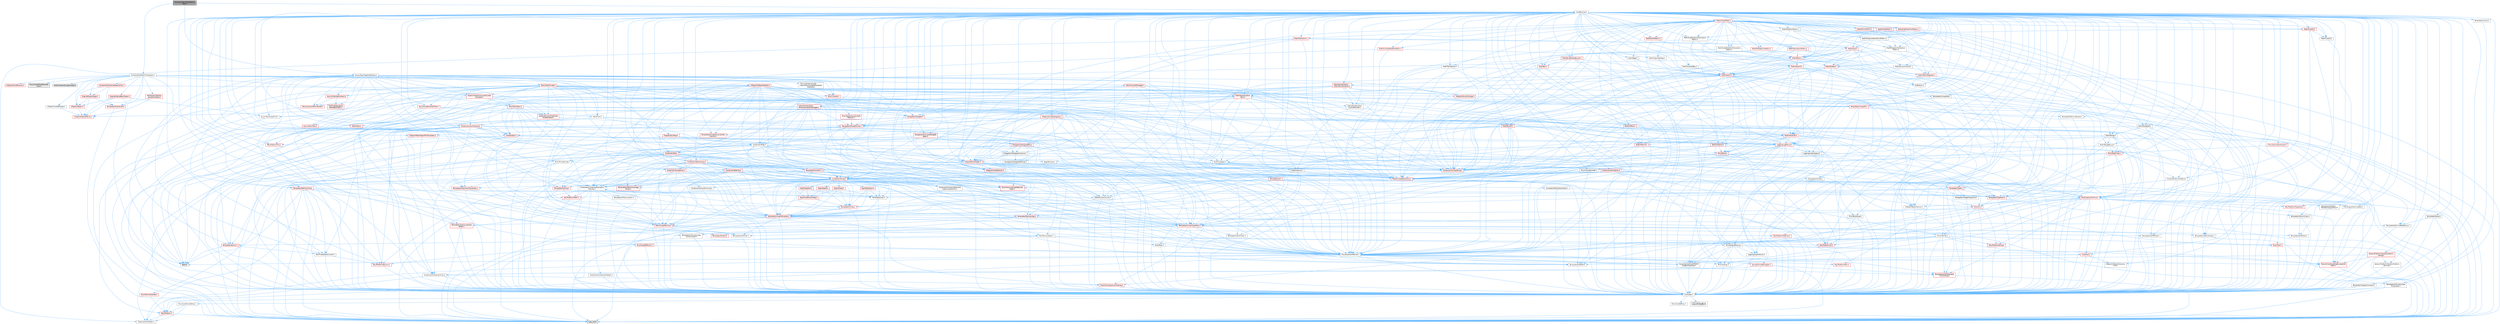 digraph "MarkActorRenderStateDirtyTask.h"
{
 // INTERACTIVE_SVG=YES
 // LATEX_PDF_SIZE
  bgcolor="transparent";
  edge [fontname=Helvetica,fontsize=10,labelfontname=Helvetica,labelfontsize=10];
  node [fontname=Helvetica,fontsize=10,shape=box,height=0.2,width=0.4];
  Node1 [id="Node000001",label="MarkActorRenderStateDirty\lTask.h",height=0.2,width=0.4,color="gray40", fillcolor="grey60", style="filled", fontcolor="black",tooltip=" "];
  Node1 -> Node2 [id="edge1_Node000001_Node000002",color="steelblue1",style="solid",tooltip=" "];
  Node2 [id="Node000002",label="Async/TaskGraphInterfaces.h",height=0.2,width=0.4,color="grey40", fillcolor="white", style="filled",URL="$d2/d4c/TaskGraphInterfaces_8h.html",tooltip=" "];
  Node2 -> Node3 [id="edge2_Node000002_Node000003",color="steelblue1",style="solid",tooltip=" "];
  Node3 [id="Node000003",label="CoreTypes.h",height=0.2,width=0.4,color="grey40", fillcolor="white", style="filled",URL="$dc/dec/CoreTypes_8h.html",tooltip=" "];
  Node3 -> Node4 [id="edge3_Node000003_Node000004",color="steelblue1",style="solid",tooltip=" "];
  Node4 [id="Node000004",label="HAL/Platform.h",height=0.2,width=0.4,color="red", fillcolor="#FFF0F0", style="filled",URL="$d9/dd0/Platform_8h.html",tooltip=" "];
  Node4 -> Node7 [id="edge4_Node000004_Node000007",color="steelblue1",style="solid",tooltip=" "];
  Node7 [id="Node000007",label="type_traits",height=0.2,width=0.4,color="grey60", fillcolor="#E0E0E0", style="filled",tooltip=" "];
  Node4 -> Node8 [id="edge5_Node000004_Node000008",color="steelblue1",style="solid",tooltip=" "];
  Node8 [id="Node000008",label="PreprocessorHelpers.h",height=0.2,width=0.4,color="grey40", fillcolor="white", style="filled",URL="$db/ddb/PreprocessorHelpers_8h.html",tooltip=" "];
  Node3 -> Node14 [id="edge6_Node000003_Node000014",color="steelblue1",style="solid",tooltip=" "];
  Node14 [id="Node000014",label="ProfilingDebugging\l/UMemoryDefines.h",height=0.2,width=0.4,color="grey40", fillcolor="white", style="filled",URL="$d2/da2/UMemoryDefines_8h.html",tooltip=" "];
  Node3 -> Node15 [id="edge7_Node000003_Node000015",color="steelblue1",style="solid",tooltip=" "];
  Node15 [id="Node000015",label="Misc/CoreMiscDefines.h",height=0.2,width=0.4,color="grey40", fillcolor="white", style="filled",URL="$da/d38/CoreMiscDefines_8h.html",tooltip=" "];
  Node15 -> Node4 [id="edge8_Node000015_Node000004",color="steelblue1",style="solid",tooltip=" "];
  Node15 -> Node8 [id="edge9_Node000015_Node000008",color="steelblue1",style="solid",tooltip=" "];
  Node3 -> Node16 [id="edge10_Node000003_Node000016",color="steelblue1",style="solid",tooltip=" "];
  Node16 [id="Node000016",label="Misc/CoreDefines.h",height=0.2,width=0.4,color="grey40", fillcolor="white", style="filled",URL="$d3/dd2/CoreDefines_8h.html",tooltip=" "];
  Node2 -> Node17 [id="edge11_Node000002_Node000017",color="steelblue1",style="solid",tooltip=" "];
  Node17 [id="Node000017",label="Misc/AssertionMacros.h",height=0.2,width=0.4,color="grey40", fillcolor="white", style="filled",URL="$d0/dfa/AssertionMacros_8h.html",tooltip=" "];
  Node17 -> Node3 [id="edge12_Node000017_Node000003",color="steelblue1",style="solid",tooltip=" "];
  Node17 -> Node4 [id="edge13_Node000017_Node000004",color="steelblue1",style="solid",tooltip=" "];
  Node17 -> Node18 [id="edge14_Node000017_Node000018",color="steelblue1",style="solid",tooltip=" "];
  Node18 [id="Node000018",label="HAL/PlatformMisc.h",height=0.2,width=0.4,color="red", fillcolor="#FFF0F0", style="filled",URL="$d0/df5/PlatformMisc_8h.html",tooltip=" "];
  Node18 -> Node3 [id="edge15_Node000018_Node000003",color="steelblue1",style="solid",tooltip=" "];
  Node17 -> Node8 [id="edge16_Node000017_Node000008",color="steelblue1",style="solid",tooltip=" "];
  Node17 -> Node54 [id="edge17_Node000017_Node000054",color="steelblue1",style="solid",tooltip=" "];
  Node54 [id="Node000054",label="Templates/EnableIf.h",height=0.2,width=0.4,color="grey40", fillcolor="white", style="filled",URL="$d7/d60/EnableIf_8h.html",tooltip=" "];
  Node54 -> Node3 [id="edge18_Node000054_Node000003",color="steelblue1",style="solid",tooltip=" "];
  Node17 -> Node55 [id="edge19_Node000017_Node000055",color="steelblue1",style="solid",tooltip=" "];
  Node55 [id="Node000055",label="Templates/IsArrayOrRefOf\lTypeByPredicate.h",height=0.2,width=0.4,color="grey40", fillcolor="white", style="filled",URL="$d6/da1/IsArrayOrRefOfTypeByPredicate_8h.html",tooltip=" "];
  Node55 -> Node3 [id="edge20_Node000055_Node000003",color="steelblue1",style="solid",tooltip=" "];
  Node17 -> Node56 [id="edge21_Node000017_Node000056",color="steelblue1",style="solid",tooltip=" "];
  Node56 [id="Node000056",label="Templates/IsValidVariadic\lFunctionArg.h",height=0.2,width=0.4,color="red", fillcolor="#FFF0F0", style="filled",URL="$d0/dc8/IsValidVariadicFunctionArg_8h.html",tooltip=" "];
  Node56 -> Node3 [id="edge22_Node000056_Node000003",color="steelblue1",style="solid",tooltip=" "];
  Node56 -> Node7 [id="edge23_Node000056_Node000007",color="steelblue1",style="solid",tooltip=" "];
  Node17 -> Node58 [id="edge24_Node000017_Node000058",color="steelblue1",style="solid",tooltip=" "];
  Node58 [id="Node000058",label="Traits/IsCharEncodingCompatible\lWith.h",height=0.2,width=0.4,color="red", fillcolor="#FFF0F0", style="filled",URL="$df/dd1/IsCharEncodingCompatibleWith_8h.html",tooltip=" "];
  Node58 -> Node7 [id="edge25_Node000058_Node000007",color="steelblue1",style="solid",tooltip=" "];
  Node17 -> Node60 [id="edge26_Node000017_Node000060",color="steelblue1",style="solid",tooltip=" "];
  Node60 [id="Node000060",label="Misc/VarArgs.h",height=0.2,width=0.4,color="grey40", fillcolor="white", style="filled",URL="$d5/d6f/VarArgs_8h.html",tooltip=" "];
  Node60 -> Node3 [id="edge27_Node000060_Node000003",color="steelblue1",style="solid",tooltip=" "];
  Node17 -> Node61 [id="edge28_Node000017_Node000061",color="steelblue1",style="solid",tooltip=" "];
  Node61 [id="Node000061",label="String/FormatStringSan.h",height=0.2,width=0.4,color="red", fillcolor="#FFF0F0", style="filled",URL="$d3/d8b/FormatStringSan_8h.html",tooltip=" "];
  Node61 -> Node7 [id="edge29_Node000061_Node000007",color="steelblue1",style="solid",tooltip=" "];
  Node61 -> Node3 [id="edge30_Node000061_Node000003",color="steelblue1",style="solid",tooltip=" "];
  Node61 -> Node56 [id="edge31_Node000061_Node000056",color="steelblue1",style="solid",tooltip=" "];
  Node61 -> Node26 [id="edge32_Node000061_Node000026",color="steelblue1",style="solid",tooltip=" "];
  Node26 [id="Node000026",label="Containers/ContainersFwd.h",height=0.2,width=0.4,color="grey40", fillcolor="white", style="filled",URL="$d4/d0a/ContainersFwd_8h.html",tooltip=" "];
  Node26 -> Node4 [id="edge33_Node000026_Node000004",color="steelblue1",style="solid",tooltip=" "];
  Node26 -> Node3 [id="edge34_Node000026_Node000003",color="steelblue1",style="solid",tooltip=" "];
  Node26 -> Node23 [id="edge35_Node000026_Node000023",color="steelblue1",style="solid",tooltip=" "];
  Node23 [id="Node000023",label="Traits/IsContiguousContainer.h",height=0.2,width=0.4,color="red", fillcolor="#FFF0F0", style="filled",URL="$d5/d3c/IsContiguousContainer_8h.html",tooltip=" "];
  Node23 -> Node3 [id="edge36_Node000023_Node000003",color="steelblue1",style="solid",tooltip=" "];
  Node17 -> Node67 [id="edge37_Node000017_Node000067",color="steelblue1",style="solid",tooltip=" "];
  Node67 [id="Node000067",label="atomic",height=0.2,width=0.4,color="grey60", fillcolor="#E0E0E0", style="filled",tooltip=" "];
  Node2 -> Node68 [id="edge38_Node000002_Node000068",color="steelblue1",style="solid",tooltip=" "];
  Node68 [id="Node000068",label="Containers/ContainerAllocation\lPolicies.h",height=0.2,width=0.4,color="grey40", fillcolor="white", style="filled",URL="$d7/dff/ContainerAllocationPolicies_8h.html",tooltip=" "];
  Node68 -> Node3 [id="edge39_Node000068_Node000003",color="steelblue1",style="solid",tooltip=" "];
  Node68 -> Node69 [id="edge40_Node000068_Node000069",color="steelblue1",style="solid",tooltip=" "];
  Node69 [id="Node000069",label="Containers/ContainerHelpers.h",height=0.2,width=0.4,color="grey40", fillcolor="white", style="filled",URL="$d7/d33/ContainerHelpers_8h.html",tooltip=" "];
  Node69 -> Node3 [id="edge41_Node000069_Node000003",color="steelblue1",style="solid",tooltip=" "];
  Node68 -> Node68 [id="edge42_Node000068_Node000068",color="steelblue1",style="solid",tooltip=" "];
  Node68 -> Node70 [id="edge43_Node000068_Node000070",color="steelblue1",style="solid",tooltip=" "];
  Node70 [id="Node000070",label="HAL/PlatformMath.h",height=0.2,width=0.4,color="red", fillcolor="#FFF0F0", style="filled",URL="$dc/d53/PlatformMath_8h.html",tooltip=" "];
  Node70 -> Node3 [id="edge44_Node000070_Node000003",color="steelblue1",style="solid",tooltip=" "];
  Node68 -> Node89 [id="edge45_Node000068_Node000089",color="steelblue1",style="solid",tooltip=" "];
  Node89 [id="Node000089",label="HAL/UnrealMemory.h",height=0.2,width=0.4,color="red", fillcolor="#FFF0F0", style="filled",URL="$d9/d96/UnrealMemory_8h.html",tooltip=" "];
  Node89 -> Node3 [id="edge46_Node000089_Node000003",color="steelblue1",style="solid",tooltip=" "];
  Node89 -> Node93 [id="edge47_Node000089_Node000093",color="steelblue1",style="solid",tooltip=" "];
  Node93 [id="Node000093",label="HAL/MemoryBase.h",height=0.2,width=0.4,color="grey40", fillcolor="white", style="filled",URL="$d6/d9f/MemoryBase_8h.html",tooltip=" "];
  Node93 -> Node3 [id="edge48_Node000093_Node000003",color="steelblue1",style="solid",tooltip=" "];
  Node93 -> Node47 [id="edge49_Node000093_Node000047",color="steelblue1",style="solid",tooltip=" "];
  Node47 [id="Node000047",label="HAL/PlatformAtomics.h",height=0.2,width=0.4,color="red", fillcolor="#FFF0F0", style="filled",URL="$d3/d36/PlatformAtomics_8h.html",tooltip=" "];
  Node47 -> Node3 [id="edge50_Node000047_Node000003",color="steelblue1",style="solid",tooltip=" "];
  Node93 -> Node30 [id="edge51_Node000093_Node000030",color="steelblue1",style="solid",tooltip=" "];
  Node30 [id="Node000030",label="HAL/PlatformCrt.h",height=0.2,width=0.4,color="red", fillcolor="#FFF0F0", style="filled",URL="$d8/d75/PlatformCrt_8h.html",tooltip=" "];
  Node93 -> Node94 [id="edge52_Node000093_Node000094",color="steelblue1",style="solid",tooltip=" "];
  Node94 [id="Node000094",label="Misc/Exec.h",height=0.2,width=0.4,color="grey40", fillcolor="white", style="filled",URL="$de/ddb/Exec_8h.html",tooltip=" "];
  Node94 -> Node3 [id="edge53_Node000094_Node000003",color="steelblue1",style="solid",tooltip=" "];
  Node94 -> Node17 [id="edge54_Node000094_Node000017",color="steelblue1",style="solid",tooltip=" "];
  Node93 -> Node95 [id="edge55_Node000093_Node000095",color="steelblue1",style="solid",tooltip=" "];
  Node95 [id="Node000095",label="Misc/OutputDevice.h",height=0.2,width=0.4,color="grey40", fillcolor="white", style="filled",URL="$d7/d32/OutputDevice_8h.html",tooltip=" "];
  Node95 -> Node25 [id="edge56_Node000095_Node000025",color="steelblue1",style="solid",tooltip=" "];
  Node25 [id="Node000025",label="CoreFwd.h",height=0.2,width=0.4,color="red", fillcolor="#FFF0F0", style="filled",URL="$d1/d1e/CoreFwd_8h.html",tooltip=" "];
  Node25 -> Node3 [id="edge57_Node000025_Node000003",color="steelblue1",style="solid",tooltip=" "];
  Node25 -> Node26 [id="edge58_Node000025_Node000026",color="steelblue1",style="solid",tooltip=" "];
  Node25 -> Node28 [id="edge59_Node000025_Node000028",color="steelblue1",style="solid",tooltip=" "];
  Node28 [id="Node000028",label="UObject/UObjectHierarchy\lFwd.h",height=0.2,width=0.4,color="grey40", fillcolor="white", style="filled",URL="$d3/d13/UObjectHierarchyFwd_8h.html",tooltip=" "];
  Node95 -> Node3 [id="edge60_Node000095_Node000003",color="steelblue1",style="solid",tooltip=" "];
  Node95 -> Node96 [id="edge61_Node000095_Node000096",color="steelblue1",style="solid",tooltip=" "];
  Node96 [id="Node000096",label="Logging/LogVerbosity.h",height=0.2,width=0.4,color="grey40", fillcolor="white", style="filled",URL="$d2/d8f/LogVerbosity_8h.html",tooltip=" "];
  Node96 -> Node3 [id="edge62_Node000096_Node000003",color="steelblue1",style="solid",tooltip=" "];
  Node95 -> Node60 [id="edge63_Node000095_Node000060",color="steelblue1",style="solid",tooltip=" "];
  Node95 -> Node55 [id="edge64_Node000095_Node000055",color="steelblue1",style="solid",tooltip=" "];
  Node95 -> Node56 [id="edge65_Node000095_Node000056",color="steelblue1",style="solid",tooltip=" "];
  Node95 -> Node58 [id="edge66_Node000095_Node000058",color="steelblue1",style="solid",tooltip=" "];
  Node93 -> Node97 [id="edge67_Node000093_Node000097",color="steelblue1",style="solid",tooltip=" "];
  Node97 [id="Node000097",label="Templates/Atomic.h",height=0.2,width=0.4,color="red", fillcolor="#FFF0F0", style="filled",URL="$d3/d91/Atomic_8h.html",tooltip=" "];
  Node97 -> Node98 [id="edge68_Node000097_Node000098",color="steelblue1",style="solid",tooltip=" "];
  Node98 [id="Node000098",label="HAL/ThreadSafeCounter.h",height=0.2,width=0.4,color="grey40", fillcolor="white", style="filled",URL="$dc/dc9/ThreadSafeCounter_8h.html",tooltip=" "];
  Node98 -> Node3 [id="edge69_Node000098_Node000003",color="steelblue1",style="solid",tooltip=" "];
  Node98 -> Node47 [id="edge70_Node000098_Node000047",color="steelblue1",style="solid",tooltip=" "];
  Node97 -> Node67 [id="edge71_Node000097_Node000067",color="steelblue1",style="solid",tooltip=" "];
  Node89 -> Node103 [id="edge72_Node000089_Node000103",color="steelblue1",style="solid",tooltip=" "];
  Node103 [id="Node000103",label="HAL/PlatformMemory.h",height=0.2,width=0.4,color="red", fillcolor="#FFF0F0", style="filled",URL="$de/d68/PlatformMemory_8h.html",tooltip=" "];
  Node103 -> Node3 [id="edge73_Node000103_Node000003",color="steelblue1",style="solid",tooltip=" "];
  Node89 -> Node77 [id="edge74_Node000089_Node000077",color="steelblue1",style="solid",tooltip=" "];
  Node77 [id="Node000077",label="Templates/IsPointer.h",height=0.2,width=0.4,color="grey40", fillcolor="white", style="filled",URL="$d7/d05/IsPointer_8h.html",tooltip=" "];
  Node77 -> Node3 [id="edge75_Node000077_Node000003",color="steelblue1",style="solid",tooltip=" "];
  Node68 -> Node40 [id="edge76_Node000068_Node000040",color="steelblue1",style="solid",tooltip=" "];
  Node40 [id="Node000040",label="Math/NumericLimits.h",height=0.2,width=0.4,color="grey40", fillcolor="white", style="filled",URL="$df/d1b/NumericLimits_8h.html",tooltip=" "];
  Node40 -> Node3 [id="edge77_Node000040_Node000003",color="steelblue1",style="solid",tooltip=" "];
  Node68 -> Node17 [id="edge78_Node000068_Node000017",color="steelblue1",style="solid",tooltip=" "];
  Node68 -> Node106 [id="edge79_Node000068_Node000106",color="steelblue1",style="solid",tooltip=" "];
  Node106 [id="Node000106",label="Templates/IsPolymorphic.h",height=0.2,width=0.4,color="grey40", fillcolor="white", style="filled",URL="$dc/d20/IsPolymorphic_8h.html",tooltip=" "];
  Node68 -> Node107 [id="edge80_Node000068_Node000107",color="steelblue1",style="solid",tooltip=" "];
  Node107 [id="Node000107",label="Templates/MemoryOps.h",height=0.2,width=0.4,color="red", fillcolor="#FFF0F0", style="filled",URL="$db/dea/MemoryOps_8h.html",tooltip=" "];
  Node107 -> Node3 [id="edge81_Node000107_Node000003",color="steelblue1",style="solid",tooltip=" "];
  Node107 -> Node89 [id="edge82_Node000107_Node000089",color="steelblue1",style="solid",tooltip=" "];
  Node107 -> Node101 [id="edge83_Node000107_Node000101",color="steelblue1",style="solid",tooltip=" "];
  Node101 [id="Node000101",label="Templates/IsTriviallyCopy\lAssignable.h",height=0.2,width=0.4,color="grey40", fillcolor="white", style="filled",URL="$d2/df2/IsTriviallyCopyAssignable_8h.html",tooltip=" "];
  Node101 -> Node3 [id="edge84_Node000101_Node000003",color="steelblue1",style="solid",tooltip=" "];
  Node101 -> Node7 [id="edge85_Node000101_Node000007",color="steelblue1",style="solid",tooltip=" "];
  Node107 -> Node82 [id="edge86_Node000107_Node000082",color="steelblue1",style="solid",tooltip=" "];
  Node82 [id="Node000082",label="Templates/IsTriviallyCopy\lConstructible.h",height=0.2,width=0.4,color="grey40", fillcolor="white", style="filled",URL="$d3/d78/IsTriviallyCopyConstructible_8h.html",tooltip=" "];
  Node82 -> Node3 [id="edge87_Node000082_Node000003",color="steelblue1",style="solid",tooltip=" "];
  Node82 -> Node7 [id="edge88_Node000082_Node000007",color="steelblue1",style="solid",tooltip=" "];
  Node107 -> Node76 [id="edge89_Node000107_Node000076",color="steelblue1",style="solid",tooltip=" "];
  Node76 [id="Node000076",label="Templates/UnrealTypeTraits.h",height=0.2,width=0.4,color="red", fillcolor="#FFF0F0", style="filled",URL="$d2/d2d/UnrealTypeTraits_8h.html",tooltip=" "];
  Node76 -> Node3 [id="edge90_Node000076_Node000003",color="steelblue1",style="solid",tooltip=" "];
  Node76 -> Node77 [id="edge91_Node000076_Node000077",color="steelblue1",style="solid",tooltip=" "];
  Node76 -> Node17 [id="edge92_Node000076_Node000017",color="steelblue1",style="solid",tooltip=" "];
  Node76 -> Node72 [id="edge93_Node000076_Node000072",color="steelblue1",style="solid",tooltip=" "];
  Node72 [id="Node000072",label="Templates/AndOrNot.h",height=0.2,width=0.4,color="grey40", fillcolor="white", style="filled",URL="$db/d0a/AndOrNot_8h.html",tooltip=" "];
  Node72 -> Node3 [id="edge94_Node000072_Node000003",color="steelblue1",style="solid",tooltip=" "];
  Node76 -> Node54 [id="edge95_Node000076_Node000054",color="steelblue1",style="solid",tooltip=" "];
  Node76 -> Node78 [id="edge96_Node000076_Node000078",color="steelblue1",style="solid",tooltip=" "];
  Node78 [id="Node000078",label="Templates/IsArithmetic.h",height=0.2,width=0.4,color="grey40", fillcolor="white", style="filled",URL="$d2/d5d/IsArithmetic_8h.html",tooltip=" "];
  Node78 -> Node3 [id="edge97_Node000078_Node000003",color="steelblue1",style="solid",tooltip=" "];
  Node76 -> Node79 [id="edge98_Node000076_Node000079",color="steelblue1",style="solid",tooltip=" "];
  Node79 [id="Node000079",label="Templates/Models.h",height=0.2,width=0.4,color="red", fillcolor="#FFF0F0", style="filled",URL="$d3/d0c/Models_8h.html",tooltip=" "];
  Node76 -> Node80 [id="edge99_Node000076_Node000080",color="steelblue1",style="solid",tooltip=" "];
  Node80 [id="Node000080",label="Templates/IsPODType.h",height=0.2,width=0.4,color="grey40", fillcolor="white", style="filled",URL="$d7/db1/IsPODType_8h.html",tooltip=" "];
  Node80 -> Node3 [id="edge100_Node000080_Node000003",color="steelblue1",style="solid",tooltip=" "];
  Node76 -> Node81 [id="edge101_Node000076_Node000081",color="steelblue1",style="solid",tooltip=" "];
  Node81 [id="Node000081",label="Templates/IsUECoreType.h",height=0.2,width=0.4,color="grey40", fillcolor="white", style="filled",URL="$d1/db8/IsUECoreType_8h.html",tooltip=" "];
  Node81 -> Node3 [id="edge102_Node000081_Node000003",color="steelblue1",style="solid",tooltip=" "];
  Node81 -> Node7 [id="edge103_Node000081_Node000007",color="steelblue1",style="solid",tooltip=" "];
  Node76 -> Node82 [id="edge104_Node000076_Node000082",color="steelblue1",style="solid",tooltip=" "];
  Node107 -> Node7 [id="edge105_Node000107_Node000007",color="steelblue1",style="solid",tooltip=" "];
  Node68 -> Node86 [id="edge106_Node000068_Node000086",color="steelblue1",style="solid",tooltip=" "];
  Node86 [id="Node000086",label="Templates/TypeCompatible\lBytes.h",height=0.2,width=0.4,color="red", fillcolor="#FFF0F0", style="filled",URL="$df/d0a/TypeCompatibleBytes_8h.html",tooltip=" "];
  Node86 -> Node3 [id="edge107_Node000086_Node000003",color="steelblue1",style="solid",tooltip=" "];
  Node86 -> Node7 [id="edge108_Node000086_Node000007",color="steelblue1",style="solid",tooltip=" "];
  Node68 -> Node7 [id="edge109_Node000068_Node000007",color="steelblue1",style="solid",tooltip=" "];
  Node2 -> Node109 [id="edge110_Node000002_Node000109",color="steelblue1",style="solid",tooltip=" "];
  Node109 [id="Node000109",label="Containers/Array.h",height=0.2,width=0.4,color="red", fillcolor="#FFF0F0", style="filled",URL="$df/dd0/Array_8h.html",tooltip=" "];
  Node109 -> Node3 [id="edge111_Node000109_Node000003",color="steelblue1",style="solid",tooltip=" "];
  Node109 -> Node17 [id="edge112_Node000109_Node000017",color="steelblue1",style="solid",tooltip=" "];
  Node109 -> Node110 [id="edge113_Node000109_Node000110",color="steelblue1",style="solid",tooltip=" "];
  Node110 [id="Node000110",label="Misc/IntrusiveUnsetOptional\lState.h",height=0.2,width=0.4,color="red", fillcolor="#FFF0F0", style="filled",URL="$d2/d0a/IntrusiveUnsetOptionalState_8h.html",tooltip=" "];
  Node109 -> Node112 [id="edge114_Node000109_Node000112",color="steelblue1",style="solid",tooltip=" "];
  Node112 [id="Node000112",label="Misc/ReverseIterate.h",height=0.2,width=0.4,color="red", fillcolor="#FFF0F0", style="filled",URL="$db/de3/ReverseIterate_8h.html",tooltip=" "];
  Node112 -> Node4 [id="edge115_Node000112_Node000004",color="steelblue1",style="solid",tooltip=" "];
  Node109 -> Node89 [id="edge116_Node000109_Node000089",color="steelblue1",style="solid",tooltip=" "];
  Node109 -> Node76 [id="edge117_Node000109_Node000076",color="steelblue1",style="solid",tooltip=" "];
  Node109 -> Node114 [id="edge118_Node000109_Node000114",color="steelblue1",style="solid",tooltip=" "];
  Node114 [id="Node000114",label="Templates/UnrealTemplate.h",height=0.2,width=0.4,color="red", fillcolor="#FFF0F0", style="filled",URL="$d4/d24/UnrealTemplate_8h.html",tooltip=" "];
  Node114 -> Node3 [id="edge119_Node000114_Node000003",color="steelblue1",style="solid",tooltip=" "];
  Node114 -> Node77 [id="edge120_Node000114_Node000077",color="steelblue1",style="solid",tooltip=" "];
  Node114 -> Node89 [id="edge121_Node000114_Node000089",color="steelblue1",style="solid",tooltip=" "];
  Node114 -> Node76 [id="edge122_Node000114_Node000076",color="steelblue1",style="solid",tooltip=" "];
  Node114 -> Node74 [id="edge123_Node000114_Node000074",color="steelblue1",style="solid",tooltip=" "];
  Node74 [id="Node000074",label="Templates/RemoveReference.h",height=0.2,width=0.4,color="grey40", fillcolor="white", style="filled",URL="$da/dbe/RemoveReference_8h.html",tooltip=" "];
  Node74 -> Node3 [id="edge124_Node000074_Node000003",color="steelblue1",style="solid",tooltip=" "];
  Node114 -> Node86 [id="edge125_Node000114_Node000086",color="steelblue1",style="solid",tooltip=" "];
  Node114 -> Node23 [id="edge126_Node000114_Node000023",color="steelblue1",style="solid",tooltip=" "];
  Node114 -> Node7 [id="edge127_Node000114_Node000007",color="steelblue1",style="solid",tooltip=" "];
  Node109 -> Node117 [id="edge128_Node000109_Node000117",color="steelblue1",style="solid",tooltip=" "];
  Node117 [id="Node000117",label="Containers/AllowShrinking.h",height=0.2,width=0.4,color="grey40", fillcolor="white", style="filled",URL="$d7/d1a/AllowShrinking_8h.html",tooltip=" "];
  Node117 -> Node3 [id="edge129_Node000117_Node000003",color="steelblue1",style="solid",tooltip=" "];
  Node109 -> Node68 [id="edge130_Node000109_Node000068",color="steelblue1",style="solid",tooltip=" "];
  Node109 -> Node118 [id="edge131_Node000109_Node000118",color="steelblue1",style="solid",tooltip=" "];
  Node118 [id="Node000118",label="Containers/ContainerElement\lTypeCompatibility.h",height=0.2,width=0.4,color="grey40", fillcolor="white", style="filled",URL="$df/ddf/ContainerElementTypeCompatibility_8h.html",tooltip=" "];
  Node118 -> Node3 [id="edge132_Node000118_Node000003",color="steelblue1",style="solid",tooltip=" "];
  Node118 -> Node76 [id="edge133_Node000118_Node000076",color="steelblue1",style="solid",tooltip=" "];
  Node109 -> Node119 [id="edge134_Node000109_Node000119",color="steelblue1",style="solid",tooltip=" "];
  Node119 [id="Node000119",label="Serialization/Archive.h",height=0.2,width=0.4,color="red", fillcolor="#FFF0F0", style="filled",URL="$d7/d3b/Archive_8h.html",tooltip=" "];
  Node119 -> Node25 [id="edge135_Node000119_Node000025",color="steelblue1",style="solid",tooltip=" "];
  Node119 -> Node3 [id="edge136_Node000119_Node000003",color="steelblue1",style="solid",tooltip=" "];
  Node119 -> Node120 [id="edge137_Node000119_Node000120",color="steelblue1",style="solid",tooltip=" "];
  Node120 [id="Node000120",label="HAL/PlatformProperties.h",height=0.2,width=0.4,color="red", fillcolor="#FFF0F0", style="filled",URL="$d9/db0/PlatformProperties_8h.html",tooltip=" "];
  Node120 -> Node3 [id="edge138_Node000120_Node000003",color="steelblue1",style="solid",tooltip=" "];
  Node119 -> Node123 [id="edge139_Node000119_Node000123",color="steelblue1",style="solid",tooltip=" "];
  Node123 [id="Node000123",label="Internationalization\l/TextNamespaceFwd.h",height=0.2,width=0.4,color="grey40", fillcolor="white", style="filled",URL="$d8/d97/TextNamespaceFwd_8h.html",tooltip=" "];
  Node123 -> Node3 [id="edge140_Node000123_Node000003",color="steelblue1",style="solid",tooltip=" "];
  Node119 -> Node17 [id="edge141_Node000119_Node000017",color="steelblue1",style="solid",tooltip=" "];
  Node119 -> Node124 [id="edge142_Node000119_Node000124",color="steelblue1",style="solid",tooltip=" "];
  Node124 [id="Node000124",label="Misc/EngineVersionBase.h",height=0.2,width=0.4,color="grey40", fillcolor="white", style="filled",URL="$d5/d2b/EngineVersionBase_8h.html",tooltip=" "];
  Node124 -> Node3 [id="edge143_Node000124_Node000003",color="steelblue1",style="solid",tooltip=" "];
  Node119 -> Node60 [id="edge144_Node000119_Node000060",color="steelblue1",style="solid",tooltip=" "];
  Node119 -> Node54 [id="edge145_Node000119_Node000054",color="steelblue1",style="solid",tooltip=" "];
  Node119 -> Node55 [id="edge146_Node000119_Node000055",color="steelblue1",style="solid",tooltip=" "];
  Node119 -> Node127 [id="edge147_Node000119_Node000127",color="steelblue1",style="solid",tooltip=" "];
  Node127 [id="Node000127",label="Templates/IsEnumClass.h",height=0.2,width=0.4,color="grey40", fillcolor="white", style="filled",URL="$d7/d15/IsEnumClass_8h.html",tooltip=" "];
  Node127 -> Node3 [id="edge148_Node000127_Node000003",color="steelblue1",style="solid",tooltip=" "];
  Node127 -> Node72 [id="edge149_Node000127_Node000072",color="steelblue1",style="solid",tooltip=" "];
  Node119 -> Node56 [id="edge150_Node000119_Node000056",color="steelblue1",style="solid",tooltip=" "];
  Node119 -> Node114 [id="edge151_Node000119_Node000114",color="steelblue1",style="solid",tooltip=" "];
  Node119 -> Node58 [id="edge152_Node000119_Node000058",color="steelblue1",style="solid",tooltip=" "];
  Node119 -> Node128 [id="edge153_Node000119_Node000128",color="steelblue1",style="solid",tooltip=" "];
  Node128 [id="Node000128",label="UObject/ObjectVersion.h",height=0.2,width=0.4,color="grey40", fillcolor="white", style="filled",URL="$da/d63/ObjectVersion_8h.html",tooltip=" "];
  Node128 -> Node3 [id="edge154_Node000128_Node000003",color="steelblue1",style="solid",tooltip=" "];
  Node109 -> Node129 [id="edge155_Node000109_Node000129",color="steelblue1",style="solid",tooltip=" "];
  Node129 [id="Node000129",label="Serialization/MemoryImage\lWriter.h",height=0.2,width=0.4,color="red", fillcolor="#FFF0F0", style="filled",URL="$d0/d08/MemoryImageWriter_8h.html",tooltip=" "];
  Node129 -> Node3 [id="edge156_Node000129_Node000003",color="steelblue1",style="solid",tooltip=" "];
  Node109 -> Node143 [id="edge157_Node000109_Node000143",color="steelblue1",style="solid",tooltip=" "];
  Node143 [id="Node000143",label="Algo/Heapify.h",height=0.2,width=0.4,color="red", fillcolor="#FFF0F0", style="filled",URL="$d0/d2a/Heapify_8h.html",tooltip=" "];
  Node143 -> Node144 [id="edge158_Node000143_Node000144",color="steelblue1",style="solid",tooltip=" "];
  Node144 [id="Node000144",label="Algo/Impl/BinaryHeap.h",height=0.2,width=0.4,color="red", fillcolor="#FFF0F0", style="filled",URL="$d7/da3/Algo_2Impl_2BinaryHeap_8h.html",tooltip=" "];
  Node144 -> Node145 [id="edge159_Node000144_Node000145",color="steelblue1",style="solid",tooltip=" "];
  Node145 [id="Node000145",label="Templates/Invoke.h",height=0.2,width=0.4,color="red", fillcolor="#FFF0F0", style="filled",URL="$d7/deb/Invoke_8h.html",tooltip=" "];
  Node145 -> Node3 [id="edge160_Node000145_Node000003",color="steelblue1",style="solid",tooltip=" "];
  Node145 -> Node114 [id="edge161_Node000145_Node000114",color="steelblue1",style="solid",tooltip=" "];
  Node145 -> Node7 [id="edge162_Node000145_Node000007",color="steelblue1",style="solid",tooltip=" "];
  Node144 -> Node7 [id="edge163_Node000144_Node000007",color="steelblue1",style="solid",tooltip=" "];
  Node143 -> Node145 [id="edge164_Node000143_Node000145",color="steelblue1",style="solid",tooltip=" "];
  Node143 -> Node150 [id="edge165_Node000143_Node000150",color="steelblue1",style="solid",tooltip=" "];
  Node150 [id="Node000150",label="Templates/Less.h",height=0.2,width=0.4,color="grey40", fillcolor="white", style="filled",URL="$de/dc8/Less_8h.html",tooltip=" "];
  Node150 -> Node3 [id="edge166_Node000150_Node000003",color="steelblue1",style="solid",tooltip=" "];
  Node150 -> Node114 [id="edge167_Node000150_Node000114",color="steelblue1",style="solid",tooltip=" "];
  Node143 -> Node114 [id="edge168_Node000143_Node000114",color="steelblue1",style="solid",tooltip=" "];
  Node109 -> Node151 [id="edge169_Node000109_Node000151",color="steelblue1",style="solid",tooltip=" "];
  Node151 [id="Node000151",label="Algo/HeapSort.h",height=0.2,width=0.4,color="red", fillcolor="#FFF0F0", style="filled",URL="$d3/d92/HeapSort_8h.html",tooltip=" "];
  Node151 -> Node144 [id="edge170_Node000151_Node000144",color="steelblue1",style="solid",tooltip=" "];
  Node151 -> Node150 [id="edge171_Node000151_Node000150",color="steelblue1",style="solid",tooltip=" "];
  Node151 -> Node114 [id="edge172_Node000151_Node000114",color="steelblue1",style="solid",tooltip=" "];
  Node109 -> Node152 [id="edge173_Node000109_Node000152",color="steelblue1",style="solid",tooltip=" "];
  Node152 [id="Node000152",label="Algo/IsHeap.h",height=0.2,width=0.4,color="red", fillcolor="#FFF0F0", style="filled",URL="$de/d32/IsHeap_8h.html",tooltip=" "];
  Node152 -> Node144 [id="edge174_Node000152_Node000144",color="steelblue1",style="solid",tooltip=" "];
  Node152 -> Node145 [id="edge175_Node000152_Node000145",color="steelblue1",style="solid",tooltip=" "];
  Node152 -> Node150 [id="edge176_Node000152_Node000150",color="steelblue1",style="solid",tooltip=" "];
  Node152 -> Node114 [id="edge177_Node000152_Node000114",color="steelblue1",style="solid",tooltip=" "];
  Node109 -> Node144 [id="edge178_Node000109_Node000144",color="steelblue1",style="solid",tooltip=" "];
  Node109 -> Node153 [id="edge179_Node000109_Node000153",color="steelblue1",style="solid",tooltip=" "];
  Node153 [id="Node000153",label="Algo/StableSort.h",height=0.2,width=0.4,color="red", fillcolor="#FFF0F0", style="filled",URL="$d7/d3c/StableSort_8h.html",tooltip=" "];
  Node153 -> Node145 [id="edge180_Node000153_Node000145",color="steelblue1",style="solid",tooltip=" "];
  Node153 -> Node150 [id="edge181_Node000153_Node000150",color="steelblue1",style="solid",tooltip=" "];
  Node153 -> Node114 [id="edge182_Node000153_Node000114",color="steelblue1",style="solid",tooltip=" "];
  Node109 -> Node156 [id="edge183_Node000109_Node000156",color="steelblue1",style="solid",tooltip=" "];
  Node156 [id="Node000156",label="Concepts/GetTypeHashable.h",height=0.2,width=0.4,color="grey40", fillcolor="white", style="filled",URL="$d3/da2/GetTypeHashable_8h.html",tooltip=" "];
  Node156 -> Node3 [id="edge184_Node000156_Node000003",color="steelblue1",style="solid",tooltip=" "];
  Node156 -> Node134 [id="edge185_Node000156_Node000134",color="steelblue1",style="solid",tooltip=" "];
  Node134 [id="Node000134",label="Templates/TypeHash.h",height=0.2,width=0.4,color="red", fillcolor="#FFF0F0", style="filled",URL="$d1/d62/TypeHash_8h.html",tooltip=" "];
  Node134 -> Node3 [id="edge186_Node000134_Node000003",color="steelblue1",style="solid",tooltip=" "];
  Node134 -> Node135 [id="edge187_Node000134_Node000135",color="steelblue1",style="solid",tooltip=" "];
  Node135 [id="Node000135",label="Misc/Crc.h",height=0.2,width=0.4,color="red", fillcolor="#FFF0F0", style="filled",URL="$d4/dd2/Crc_8h.html",tooltip=" "];
  Node135 -> Node3 [id="edge188_Node000135_Node000003",color="steelblue1",style="solid",tooltip=" "];
  Node135 -> Node91 [id="edge189_Node000135_Node000091",color="steelblue1",style="solid",tooltip=" "];
  Node91 [id="Node000091",label="HAL/PlatformString.h",height=0.2,width=0.4,color="red", fillcolor="#FFF0F0", style="filled",URL="$db/db5/PlatformString_8h.html",tooltip=" "];
  Node91 -> Node3 [id="edge190_Node000091_Node000003",color="steelblue1",style="solid",tooltip=" "];
  Node135 -> Node17 [id="edge191_Node000135_Node000017",color="steelblue1",style="solid",tooltip=" "];
  Node135 -> Node136 [id="edge192_Node000135_Node000136",color="steelblue1",style="solid",tooltip=" "];
  Node136 [id="Node000136",label="Misc/CString.h",height=0.2,width=0.4,color="grey40", fillcolor="white", style="filled",URL="$d2/d49/CString_8h.html",tooltip=" "];
  Node136 -> Node3 [id="edge193_Node000136_Node000003",color="steelblue1",style="solid",tooltip=" "];
  Node136 -> Node30 [id="edge194_Node000136_Node000030",color="steelblue1",style="solid",tooltip=" "];
  Node136 -> Node91 [id="edge195_Node000136_Node000091",color="steelblue1",style="solid",tooltip=" "];
  Node136 -> Node17 [id="edge196_Node000136_Node000017",color="steelblue1",style="solid",tooltip=" "];
  Node136 -> Node137 [id="edge197_Node000136_Node000137",color="steelblue1",style="solid",tooltip=" "];
  Node137 [id="Node000137",label="Misc/Char.h",height=0.2,width=0.4,color="red", fillcolor="#FFF0F0", style="filled",URL="$d0/d58/Char_8h.html",tooltip=" "];
  Node137 -> Node3 [id="edge198_Node000137_Node000003",color="steelblue1",style="solid",tooltip=" "];
  Node137 -> Node7 [id="edge199_Node000137_Node000007",color="steelblue1",style="solid",tooltip=" "];
  Node136 -> Node60 [id="edge200_Node000136_Node000060",color="steelblue1",style="solid",tooltip=" "];
  Node136 -> Node55 [id="edge201_Node000136_Node000055",color="steelblue1",style="solid",tooltip=" "];
  Node136 -> Node56 [id="edge202_Node000136_Node000056",color="steelblue1",style="solid",tooltip=" "];
  Node136 -> Node58 [id="edge203_Node000136_Node000058",color="steelblue1",style="solid",tooltip=" "];
  Node135 -> Node137 [id="edge204_Node000135_Node000137",color="steelblue1",style="solid",tooltip=" "];
  Node135 -> Node76 [id="edge205_Node000135_Node000076",color="steelblue1",style="solid",tooltip=" "];
  Node134 -> Node7 [id="edge206_Node000134_Node000007",color="steelblue1",style="solid",tooltip=" "];
  Node109 -> Node145 [id="edge207_Node000109_Node000145",color="steelblue1",style="solid",tooltip=" "];
  Node109 -> Node150 [id="edge208_Node000109_Node000150",color="steelblue1",style="solid",tooltip=" "];
  Node109 -> Node158 [id="edge209_Node000109_Node000158",color="steelblue1",style="solid",tooltip=" "];
  Node158 [id="Node000158",label="Templates/Sorting.h",height=0.2,width=0.4,color="red", fillcolor="#FFF0F0", style="filled",URL="$d3/d9e/Sorting_8h.html",tooltip=" "];
  Node158 -> Node3 [id="edge210_Node000158_Node000003",color="steelblue1",style="solid",tooltip=" "];
  Node158 -> Node70 [id="edge211_Node000158_Node000070",color="steelblue1",style="solid",tooltip=" "];
  Node158 -> Node150 [id="edge212_Node000158_Node000150",color="steelblue1",style="solid",tooltip=" "];
  Node109 -> Node162 [id="edge213_Node000109_Node000162",color="steelblue1",style="solid",tooltip=" "];
  Node162 [id="Node000162",label="Templates/AlignmentTemplates.h",height=0.2,width=0.4,color="red", fillcolor="#FFF0F0", style="filled",URL="$dd/d32/AlignmentTemplates_8h.html",tooltip=" "];
  Node162 -> Node3 [id="edge214_Node000162_Node000003",color="steelblue1",style="solid",tooltip=" "];
  Node162 -> Node77 [id="edge215_Node000162_Node000077",color="steelblue1",style="solid",tooltip=" "];
  Node109 -> Node7 [id="edge216_Node000109_Node000007",color="steelblue1",style="solid",tooltip=" "];
  Node2 -> Node163 [id="edge217_Node000002_Node000163",color="steelblue1",style="solid",tooltip=" "];
  Node163 [id="Node000163",label="Containers/UnrealString.h",height=0.2,width=0.4,color="red", fillcolor="#FFF0F0", style="filled",URL="$d5/dba/UnrealString_8h.html",tooltip=" "];
  Node2 -> Node167 [id="edge218_Node000002_Node000167",color="steelblue1",style="solid",tooltip=" "];
  Node167 [id="Node000167",label="Templates/Function.h",height=0.2,width=0.4,color="red", fillcolor="#FFF0F0", style="filled",URL="$df/df5/Function_8h.html",tooltip=" "];
  Node167 -> Node3 [id="edge219_Node000167_Node000003",color="steelblue1",style="solid",tooltip=" "];
  Node167 -> Node17 [id="edge220_Node000167_Node000017",color="steelblue1",style="solid",tooltip=" "];
  Node167 -> Node110 [id="edge221_Node000167_Node000110",color="steelblue1",style="solid",tooltip=" "];
  Node167 -> Node89 [id="edge222_Node000167_Node000089",color="steelblue1",style="solid",tooltip=" "];
  Node167 -> Node76 [id="edge223_Node000167_Node000076",color="steelblue1",style="solid",tooltip=" "];
  Node167 -> Node145 [id="edge224_Node000167_Node000145",color="steelblue1",style="solid",tooltip=" "];
  Node167 -> Node114 [id="edge225_Node000167_Node000114",color="steelblue1",style="solid",tooltip=" "];
  Node167 -> Node161 [id="edge226_Node000167_Node000161",color="steelblue1",style="solid",tooltip=" "];
  Node161 [id="Node000161",label="Math/UnrealMathUtility.h",height=0.2,width=0.4,color="red", fillcolor="#FFF0F0", style="filled",URL="$db/db8/UnrealMathUtility_8h.html",tooltip=" "];
  Node161 -> Node3 [id="edge227_Node000161_Node000003",color="steelblue1",style="solid",tooltip=" "];
  Node161 -> Node17 [id="edge228_Node000161_Node000017",color="steelblue1",style="solid",tooltip=" "];
  Node161 -> Node70 [id="edge229_Node000161_Node000070",color="steelblue1",style="solid",tooltip=" "];
  Node167 -> Node7 [id="edge230_Node000167_Node000007",color="steelblue1",style="solid",tooltip=" "];
  Node2 -> Node169 [id="edge231_Node000002_Node000169",color="steelblue1",style="solid",tooltip=" "];
  Node169 [id="Node000169",label="Delegates/Delegate.h",height=0.2,width=0.4,color="red", fillcolor="#FFF0F0", style="filled",URL="$d4/d80/Delegate_8h.html",tooltip=" "];
  Node169 -> Node3 [id="edge232_Node000169_Node000003",color="steelblue1",style="solid",tooltip=" "];
  Node169 -> Node17 [id="edge233_Node000169_Node000017",color="steelblue1",style="solid",tooltip=" "];
  Node169 -> Node170 [id="edge234_Node000169_Node000170",color="steelblue1",style="solid",tooltip=" "];
  Node170 [id="Node000170",label="UObject/NameTypes.h",height=0.2,width=0.4,color="red", fillcolor="#FFF0F0", style="filled",URL="$d6/d35/NameTypes_8h.html",tooltip=" "];
  Node170 -> Node3 [id="edge235_Node000170_Node000003",color="steelblue1",style="solid",tooltip=" "];
  Node170 -> Node17 [id="edge236_Node000170_Node000017",color="steelblue1",style="solid",tooltip=" "];
  Node170 -> Node89 [id="edge237_Node000170_Node000089",color="steelblue1",style="solid",tooltip=" "];
  Node170 -> Node76 [id="edge238_Node000170_Node000076",color="steelblue1",style="solid",tooltip=" "];
  Node170 -> Node114 [id="edge239_Node000170_Node000114",color="steelblue1",style="solid",tooltip=" "];
  Node170 -> Node163 [id="edge240_Node000170_Node000163",color="steelblue1",style="solid",tooltip=" "];
  Node170 -> Node174 [id="edge241_Node000170_Node000174",color="steelblue1",style="solid",tooltip=" "];
  Node174 [id="Node000174",label="Containers/StringConv.h",height=0.2,width=0.4,color="red", fillcolor="#FFF0F0", style="filled",URL="$d3/ddf/StringConv_8h.html",tooltip=" "];
  Node174 -> Node3 [id="edge242_Node000174_Node000003",color="steelblue1",style="solid",tooltip=" "];
  Node174 -> Node17 [id="edge243_Node000174_Node000017",color="steelblue1",style="solid",tooltip=" "];
  Node174 -> Node68 [id="edge244_Node000174_Node000068",color="steelblue1",style="solid",tooltip=" "];
  Node174 -> Node109 [id="edge245_Node000174_Node000109",color="steelblue1",style="solid",tooltip=" "];
  Node174 -> Node136 [id="edge246_Node000174_Node000136",color="steelblue1",style="solid",tooltip=" "];
  Node174 -> Node175 [id="edge247_Node000174_Node000175",color="steelblue1",style="solid",tooltip=" "];
  Node175 [id="Node000175",label="Templates/IsArray.h",height=0.2,width=0.4,color="grey40", fillcolor="white", style="filled",URL="$d8/d8d/IsArray_8h.html",tooltip=" "];
  Node175 -> Node3 [id="edge248_Node000175_Node000003",color="steelblue1",style="solid",tooltip=" "];
  Node174 -> Node114 [id="edge249_Node000174_Node000114",color="steelblue1",style="solid",tooltip=" "];
  Node174 -> Node76 [id="edge250_Node000174_Node000076",color="steelblue1",style="solid",tooltip=" "];
  Node174 -> Node58 [id="edge251_Node000174_Node000058",color="steelblue1",style="solid",tooltip=" "];
  Node174 -> Node23 [id="edge252_Node000174_Node000023",color="steelblue1",style="solid",tooltip=" "];
  Node174 -> Node7 [id="edge253_Node000174_Node000007",color="steelblue1",style="solid",tooltip=" "];
  Node170 -> Node176 [id="edge254_Node000170_Node000176",color="steelblue1",style="solid",tooltip=" "];
  Node176 [id="Node000176",label="UObject/UnrealNames.h",height=0.2,width=0.4,color="red", fillcolor="#FFF0F0", style="filled",URL="$d8/db1/UnrealNames_8h.html",tooltip=" "];
  Node176 -> Node3 [id="edge255_Node000176_Node000003",color="steelblue1",style="solid",tooltip=" "];
  Node170 -> Node97 [id="edge256_Node000170_Node000097",color="steelblue1",style="solid",tooltip=" "];
  Node170 -> Node110 [id="edge257_Node000170_Node000110",color="steelblue1",style="solid",tooltip=" "];
  Node169 -> Node184 [id="edge258_Node000169_Node000184",color="steelblue1",style="solid",tooltip=" "];
  Node184 [id="Node000184",label="Templates/SharedPointer.h",height=0.2,width=0.4,color="red", fillcolor="#FFF0F0", style="filled",URL="$d2/d17/SharedPointer_8h.html",tooltip=" "];
  Node184 -> Node3 [id="edge259_Node000184_Node000003",color="steelblue1",style="solid",tooltip=" "];
  Node184 -> Node110 [id="edge260_Node000184_Node000110",color="steelblue1",style="solid",tooltip=" "];
  Node184 -> Node185 [id="edge261_Node000184_Node000185",color="steelblue1",style="solid",tooltip=" "];
  Node185 [id="Node000185",label="Templates/PointerIsConvertible\lFromTo.h",height=0.2,width=0.4,color="red", fillcolor="#FFF0F0", style="filled",URL="$d6/d65/PointerIsConvertibleFromTo_8h.html",tooltip=" "];
  Node185 -> Node3 [id="edge262_Node000185_Node000003",color="steelblue1",style="solid",tooltip=" "];
  Node185 -> Node7 [id="edge263_Node000185_Node000007",color="steelblue1",style="solid",tooltip=" "];
  Node184 -> Node17 [id="edge264_Node000184_Node000017",color="steelblue1",style="solid",tooltip=" "];
  Node184 -> Node89 [id="edge265_Node000184_Node000089",color="steelblue1",style="solid",tooltip=" "];
  Node184 -> Node109 [id="edge266_Node000184_Node000109",color="steelblue1",style="solid",tooltip=" "];
  Node184 -> Node186 [id="edge267_Node000184_Node000186",color="steelblue1",style="solid",tooltip=" "];
  Node186 [id="Node000186",label="Containers/Map.h",height=0.2,width=0.4,color="grey40", fillcolor="white", style="filled",URL="$df/d79/Map_8h.html",tooltip=" "];
  Node186 -> Node3 [id="edge268_Node000186_Node000003",color="steelblue1",style="solid",tooltip=" "];
  Node186 -> Node187 [id="edge269_Node000186_Node000187",color="steelblue1",style="solid",tooltip=" "];
  Node187 [id="Node000187",label="Algo/Reverse.h",height=0.2,width=0.4,color="grey40", fillcolor="white", style="filled",URL="$d5/d93/Reverse_8h.html",tooltip=" "];
  Node187 -> Node3 [id="edge270_Node000187_Node000003",color="steelblue1",style="solid",tooltip=" "];
  Node187 -> Node114 [id="edge271_Node000187_Node000114",color="steelblue1",style="solid",tooltip=" "];
  Node186 -> Node118 [id="edge272_Node000186_Node000118",color="steelblue1",style="solid",tooltip=" "];
  Node186 -> Node188 [id="edge273_Node000186_Node000188",color="steelblue1",style="solid",tooltip=" "];
  Node188 [id="Node000188",label="Containers/Set.h",height=0.2,width=0.4,color="red", fillcolor="#FFF0F0", style="filled",URL="$d4/d45/Set_8h.html",tooltip=" "];
  Node188 -> Node68 [id="edge274_Node000188_Node000068",color="steelblue1",style="solid",tooltip=" "];
  Node188 -> Node118 [id="edge275_Node000188_Node000118",color="steelblue1",style="solid",tooltip=" "];
  Node188 -> Node190 [id="edge276_Node000188_Node000190",color="steelblue1",style="solid",tooltip=" "];
  Node190 [id="Node000190",label="Containers/SparseArray.h",height=0.2,width=0.4,color="red", fillcolor="#FFF0F0", style="filled",URL="$d5/dbf/SparseArray_8h.html",tooltip=" "];
  Node190 -> Node3 [id="edge277_Node000190_Node000003",color="steelblue1",style="solid",tooltip=" "];
  Node190 -> Node17 [id="edge278_Node000190_Node000017",color="steelblue1",style="solid",tooltip=" "];
  Node190 -> Node89 [id="edge279_Node000190_Node000089",color="steelblue1",style="solid",tooltip=" "];
  Node190 -> Node76 [id="edge280_Node000190_Node000076",color="steelblue1",style="solid",tooltip=" "];
  Node190 -> Node114 [id="edge281_Node000190_Node000114",color="steelblue1",style="solid",tooltip=" "];
  Node190 -> Node68 [id="edge282_Node000190_Node000068",color="steelblue1",style="solid",tooltip=" "];
  Node190 -> Node150 [id="edge283_Node000190_Node000150",color="steelblue1",style="solid",tooltip=" "];
  Node190 -> Node109 [id="edge284_Node000190_Node000109",color="steelblue1",style="solid",tooltip=" "];
  Node190 -> Node161 [id="edge285_Node000190_Node000161",color="steelblue1",style="solid",tooltip=" "];
  Node190 -> Node191 [id="edge286_Node000190_Node000191",color="steelblue1",style="solid",tooltip=" "];
  Node191 [id="Node000191",label="Containers/ScriptArray.h",height=0.2,width=0.4,color="red", fillcolor="#FFF0F0", style="filled",URL="$dc/daf/ScriptArray_8h.html",tooltip=" "];
  Node191 -> Node3 [id="edge287_Node000191_Node000003",color="steelblue1",style="solid",tooltip=" "];
  Node191 -> Node17 [id="edge288_Node000191_Node000017",color="steelblue1",style="solid",tooltip=" "];
  Node191 -> Node89 [id="edge289_Node000191_Node000089",color="steelblue1",style="solid",tooltip=" "];
  Node191 -> Node117 [id="edge290_Node000191_Node000117",color="steelblue1",style="solid",tooltip=" "];
  Node191 -> Node68 [id="edge291_Node000191_Node000068",color="steelblue1",style="solid",tooltip=" "];
  Node191 -> Node109 [id="edge292_Node000191_Node000109",color="steelblue1",style="solid",tooltip=" "];
  Node190 -> Node192 [id="edge293_Node000190_Node000192",color="steelblue1",style="solid",tooltip=" "];
  Node192 [id="Node000192",label="Containers/BitArray.h",height=0.2,width=0.4,color="red", fillcolor="#FFF0F0", style="filled",URL="$d1/de4/BitArray_8h.html",tooltip=" "];
  Node192 -> Node68 [id="edge294_Node000192_Node000068",color="steelblue1",style="solid",tooltip=" "];
  Node192 -> Node3 [id="edge295_Node000192_Node000003",color="steelblue1",style="solid",tooltip=" "];
  Node192 -> Node47 [id="edge296_Node000192_Node000047",color="steelblue1",style="solid",tooltip=" "];
  Node192 -> Node89 [id="edge297_Node000192_Node000089",color="steelblue1",style="solid",tooltip=" "];
  Node192 -> Node161 [id="edge298_Node000192_Node000161",color="steelblue1",style="solid",tooltip=" "];
  Node192 -> Node17 [id="edge299_Node000192_Node000017",color="steelblue1",style="solid",tooltip=" "];
  Node192 -> Node119 [id="edge300_Node000192_Node000119",color="steelblue1",style="solid",tooltip=" "];
  Node192 -> Node129 [id="edge301_Node000192_Node000129",color="steelblue1",style="solid",tooltip=" "];
  Node192 -> Node54 [id="edge302_Node000192_Node000054",color="steelblue1",style="solid",tooltip=" "];
  Node192 -> Node145 [id="edge303_Node000192_Node000145",color="steelblue1",style="solid",tooltip=" "];
  Node192 -> Node114 [id="edge304_Node000192_Node000114",color="steelblue1",style="solid",tooltip=" "];
  Node192 -> Node76 [id="edge305_Node000192_Node000076",color="steelblue1",style="solid",tooltip=" "];
  Node190 -> Node129 [id="edge306_Node000190_Node000129",color="steelblue1",style="solid",tooltip=" "];
  Node190 -> Node163 [id="edge307_Node000190_Node000163",color="steelblue1",style="solid",tooltip=" "];
  Node190 -> Node110 [id="edge308_Node000190_Node000110",color="steelblue1",style="solid",tooltip=" "];
  Node188 -> Node26 [id="edge309_Node000188_Node000026",color="steelblue1",style="solid",tooltip=" "];
  Node188 -> Node161 [id="edge310_Node000188_Node000161",color="steelblue1",style="solid",tooltip=" "];
  Node188 -> Node17 [id="edge311_Node000188_Node000017",color="steelblue1",style="solid",tooltip=" "];
  Node188 -> Node208 [id="edge312_Node000188_Node000208",color="steelblue1",style="solid",tooltip=" "];
  Node208 [id="Node000208",label="Misc/StructBuilder.h",height=0.2,width=0.4,color="grey40", fillcolor="white", style="filled",URL="$d9/db3/StructBuilder_8h.html",tooltip=" "];
  Node208 -> Node3 [id="edge313_Node000208_Node000003",color="steelblue1",style="solid",tooltip=" "];
  Node208 -> Node161 [id="edge314_Node000208_Node000161",color="steelblue1",style="solid",tooltip=" "];
  Node208 -> Node162 [id="edge315_Node000208_Node000162",color="steelblue1",style="solid",tooltip=" "];
  Node188 -> Node129 [id="edge316_Node000188_Node000129",color="steelblue1",style="solid",tooltip=" "];
  Node188 -> Node167 [id="edge317_Node000188_Node000167",color="steelblue1",style="solid",tooltip=" "];
  Node188 -> Node158 [id="edge318_Node000188_Node000158",color="steelblue1",style="solid",tooltip=" "];
  Node188 -> Node134 [id="edge319_Node000188_Node000134",color="steelblue1",style="solid",tooltip=" "];
  Node188 -> Node114 [id="edge320_Node000188_Node000114",color="steelblue1",style="solid",tooltip=" "];
  Node188 -> Node7 [id="edge321_Node000188_Node000007",color="steelblue1",style="solid",tooltip=" "];
  Node186 -> Node163 [id="edge322_Node000186_Node000163",color="steelblue1",style="solid",tooltip=" "];
  Node186 -> Node17 [id="edge323_Node000186_Node000017",color="steelblue1",style="solid",tooltip=" "];
  Node186 -> Node208 [id="edge324_Node000186_Node000208",color="steelblue1",style="solid",tooltip=" "];
  Node186 -> Node167 [id="edge325_Node000186_Node000167",color="steelblue1",style="solid",tooltip=" "];
  Node186 -> Node158 [id="edge326_Node000186_Node000158",color="steelblue1",style="solid",tooltip=" "];
  Node186 -> Node210 [id="edge327_Node000186_Node000210",color="steelblue1",style="solid",tooltip=" "];
  Node210 [id="Node000210",label="Templates/Tuple.h",height=0.2,width=0.4,color="red", fillcolor="#FFF0F0", style="filled",URL="$d2/d4f/Tuple_8h.html",tooltip=" "];
  Node210 -> Node3 [id="edge328_Node000210_Node000003",color="steelblue1",style="solid",tooltip=" "];
  Node210 -> Node114 [id="edge329_Node000210_Node000114",color="steelblue1",style="solid",tooltip=" "];
  Node210 -> Node211 [id="edge330_Node000210_Node000211",color="steelblue1",style="solid",tooltip=" "];
  Node211 [id="Node000211",label="Delegates/IntegerSequence.h",height=0.2,width=0.4,color="grey40", fillcolor="white", style="filled",URL="$d2/dcc/IntegerSequence_8h.html",tooltip=" "];
  Node211 -> Node3 [id="edge331_Node000211_Node000003",color="steelblue1",style="solid",tooltip=" "];
  Node210 -> Node145 [id="edge332_Node000210_Node000145",color="steelblue1",style="solid",tooltip=" "];
  Node210 -> Node134 [id="edge333_Node000210_Node000134",color="steelblue1",style="solid",tooltip=" "];
  Node210 -> Node7 [id="edge334_Node000210_Node000007",color="steelblue1",style="solid",tooltip=" "];
  Node186 -> Node114 [id="edge335_Node000186_Node000114",color="steelblue1",style="solid",tooltip=" "];
  Node186 -> Node76 [id="edge336_Node000186_Node000076",color="steelblue1",style="solid",tooltip=" "];
  Node186 -> Node7 [id="edge337_Node000186_Node000007",color="steelblue1",style="solid",tooltip=" "];
  Node184 -> Node213 [id="edge338_Node000184_Node000213",color="steelblue1",style="solid",tooltip=" "];
  Node213 [id="Node000213",label="CoreGlobals.h",height=0.2,width=0.4,color="red", fillcolor="#FFF0F0", style="filled",URL="$d5/d8c/CoreGlobals_8h.html",tooltip=" "];
  Node213 -> Node163 [id="edge339_Node000213_Node000163",color="steelblue1",style="solid",tooltip=" "];
  Node213 -> Node3 [id="edge340_Node000213_Node000003",color="steelblue1",style="solid",tooltip=" "];
  Node213 -> Node214 [id="edge341_Node000213_Node000214",color="steelblue1",style="solid",tooltip=" "];
  Node214 [id="Node000214",label="HAL/PlatformTLS.h",height=0.2,width=0.4,color="red", fillcolor="#FFF0F0", style="filled",URL="$d0/def/PlatformTLS_8h.html",tooltip=" "];
  Node214 -> Node3 [id="edge342_Node000214_Node000003",color="steelblue1",style="solid",tooltip=" "];
  Node213 -> Node217 [id="edge343_Node000213_Node000217",color="steelblue1",style="solid",tooltip=" "];
  Node217 [id="Node000217",label="Logging/LogMacros.h",height=0.2,width=0.4,color="red", fillcolor="#FFF0F0", style="filled",URL="$d0/d16/LogMacros_8h.html",tooltip=" "];
  Node217 -> Node163 [id="edge344_Node000217_Node000163",color="steelblue1",style="solid",tooltip=" "];
  Node217 -> Node3 [id="edge345_Node000217_Node000003",color="steelblue1",style="solid",tooltip=" "];
  Node217 -> Node8 [id="edge346_Node000217_Node000008",color="steelblue1",style="solid",tooltip=" "];
  Node217 -> Node218 [id="edge347_Node000217_Node000218",color="steelblue1",style="solid",tooltip=" "];
  Node218 [id="Node000218",label="Logging/LogCategory.h",height=0.2,width=0.4,color="grey40", fillcolor="white", style="filled",URL="$d9/d36/LogCategory_8h.html",tooltip=" "];
  Node218 -> Node3 [id="edge348_Node000218_Node000003",color="steelblue1",style="solid",tooltip=" "];
  Node218 -> Node96 [id="edge349_Node000218_Node000096",color="steelblue1",style="solid",tooltip=" "];
  Node218 -> Node170 [id="edge350_Node000218_Node000170",color="steelblue1",style="solid",tooltip=" "];
  Node217 -> Node96 [id="edge351_Node000217_Node000096",color="steelblue1",style="solid",tooltip=" "];
  Node217 -> Node17 [id="edge352_Node000217_Node000017",color="steelblue1",style="solid",tooltip=" "];
  Node217 -> Node60 [id="edge353_Node000217_Node000060",color="steelblue1",style="solid",tooltip=" "];
  Node217 -> Node61 [id="edge354_Node000217_Node000061",color="steelblue1",style="solid",tooltip=" "];
  Node217 -> Node54 [id="edge355_Node000217_Node000054",color="steelblue1",style="solid",tooltip=" "];
  Node217 -> Node55 [id="edge356_Node000217_Node000055",color="steelblue1",style="solid",tooltip=" "];
  Node217 -> Node56 [id="edge357_Node000217_Node000056",color="steelblue1",style="solid",tooltip=" "];
  Node217 -> Node58 [id="edge358_Node000217_Node000058",color="steelblue1",style="solid",tooltip=" "];
  Node217 -> Node7 [id="edge359_Node000217_Node000007",color="steelblue1",style="solid",tooltip=" "];
  Node213 -> Node95 [id="edge360_Node000213_Node000095",color="steelblue1",style="solid",tooltip=" "];
  Node213 -> Node97 [id="edge361_Node000213_Node000097",color="steelblue1",style="solid",tooltip=" "];
  Node213 -> Node170 [id="edge362_Node000213_Node000170",color="steelblue1",style="solid",tooltip=" "];
  Node213 -> Node67 [id="edge363_Node000213_Node000067",color="steelblue1",style="solid",tooltip=" "];
  Node169 -> Node225 [id="edge364_Node000169_Node000225",color="steelblue1",style="solid",tooltip=" "];
  Node225 [id="Node000225",label="UObject/WeakObjectPtrTemplates.h",height=0.2,width=0.4,color="red", fillcolor="#FFF0F0", style="filled",URL="$d8/d3b/WeakObjectPtrTemplates_8h.html",tooltip=" "];
  Node225 -> Node3 [id="edge365_Node000225_Node000003",color="steelblue1",style="solid",tooltip=" "];
  Node225 -> Node186 [id="edge366_Node000225_Node000186",color="steelblue1",style="solid",tooltip=" "];
  Node225 -> Node7 [id="edge367_Node000225_Node000007",color="steelblue1",style="solid",tooltip=" "];
  Node169 -> Node228 [id="edge368_Node000169_Node000228",color="steelblue1",style="solid",tooltip=" "];
  Node228 [id="Node000228",label="Delegates/MulticastDelegate\lBase.h",height=0.2,width=0.4,color="red", fillcolor="#FFF0F0", style="filled",URL="$db/d16/MulticastDelegateBase_8h.html",tooltip=" "];
  Node228 -> Node3 [id="edge369_Node000228_Node000003",color="steelblue1",style="solid",tooltip=" "];
  Node228 -> Node68 [id="edge370_Node000228_Node000068",color="steelblue1",style="solid",tooltip=" "];
  Node228 -> Node109 [id="edge371_Node000228_Node000109",color="steelblue1",style="solid",tooltip=" "];
  Node228 -> Node161 [id="edge372_Node000228_Node000161",color="steelblue1",style="solid",tooltip=" "];
  Node228 -> Node229 [id="edge373_Node000228_Node000229",color="steelblue1",style="solid",tooltip=" "];
  Node229 [id="Node000229",label="Delegates/IDelegateInstance.h",height=0.2,width=0.4,color="grey40", fillcolor="white", style="filled",URL="$d2/d10/IDelegateInstance_8h.html",tooltip=" "];
  Node229 -> Node3 [id="edge374_Node000229_Node000003",color="steelblue1",style="solid",tooltip=" "];
  Node229 -> Node134 [id="edge375_Node000229_Node000134",color="steelblue1",style="solid",tooltip=" "];
  Node229 -> Node170 [id="edge376_Node000229_Node000170",color="steelblue1",style="solid",tooltip=" "];
  Node229 -> Node230 [id="edge377_Node000229_Node000230",color="steelblue1",style="solid",tooltip=" "];
  Node230 [id="Node000230",label="Delegates/DelegateSettings.h",height=0.2,width=0.4,color="grey40", fillcolor="white", style="filled",URL="$d0/d97/DelegateSettings_8h.html",tooltip=" "];
  Node230 -> Node3 [id="edge378_Node000230_Node000003",color="steelblue1",style="solid",tooltip=" "];
  Node228 -> Node231 [id="edge379_Node000228_Node000231",color="steelblue1",style="solid",tooltip=" "];
  Node231 [id="Node000231",label="Delegates/DelegateBase.h",height=0.2,width=0.4,color="red", fillcolor="#FFF0F0", style="filled",URL="$da/d67/DelegateBase_8h.html",tooltip=" "];
  Node231 -> Node3 [id="edge380_Node000231_Node000003",color="steelblue1",style="solid",tooltip=" "];
  Node231 -> Node68 [id="edge381_Node000231_Node000068",color="steelblue1",style="solid",tooltip=" "];
  Node231 -> Node161 [id="edge382_Node000231_Node000161",color="steelblue1",style="solid",tooltip=" "];
  Node231 -> Node170 [id="edge383_Node000231_Node000170",color="steelblue1",style="solid",tooltip=" "];
  Node231 -> Node230 [id="edge384_Node000231_Node000230",color="steelblue1",style="solid",tooltip=" "];
  Node231 -> Node229 [id="edge385_Node000231_Node000229",color="steelblue1",style="solid",tooltip=" "];
  Node169 -> Node211 [id="edge386_Node000169_Node000211",color="steelblue1",style="solid",tooltip=" "];
  Node2 -> Node98 [id="edge387_Node000002_Node000098",color="steelblue1",style="solid",tooltip=" "];
  Node2 -> Node243 [id="edge388_Node000002_Node000243",color="steelblue1",style="solid",tooltip=" "];
  Node243 [id="Node000243",label="Containers/LockFreeList.h",height=0.2,width=0.4,color="red", fillcolor="#FFF0F0", style="filled",URL="$d4/de7/LockFreeList_8h.html",tooltip=" "];
  Node243 -> Node109 [id="edge389_Node000243_Node000109",color="steelblue1",style="solid",tooltip=" "];
  Node243 -> Node26 [id="edge390_Node000243_Node000026",color="steelblue1",style="solid",tooltip=" "];
  Node243 -> Node213 [id="edge391_Node000243_Node000213",color="steelblue1",style="solid",tooltip=" "];
  Node243 -> Node3 [id="edge392_Node000243_Node000003",color="steelblue1",style="solid",tooltip=" "];
  Node243 -> Node47 [id="edge393_Node000243_Node000047",color="steelblue1",style="solid",tooltip=" "];
  Node243 -> Node98 [id="edge394_Node000243_Node000098",color="steelblue1",style="solid",tooltip=" "];
  Node243 -> Node217 [id="edge395_Node000243_Node000217",color="steelblue1",style="solid",tooltip=" "];
  Node243 -> Node17 [id="edge396_Node000243_Node000017",color="steelblue1",style="solid",tooltip=" "];
  Node243 -> Node162 [id="edge397_Node000243_Node000162",color="steelblue1",style="solid",tooltip=" "];
  Node243 -> Node167 [id="edge398_Node000243_Node000167",color="steelblue1",style="solid",tooltip=" "];
  Node243 -> Node67 [id="edge399_Node000243_Node000067",color="steelblue1",style="solid",tooltip=" "];
  Node2 -> Node247 [id="edge400_Node000002_Node000247",color="steelblue1",style="solid",tooltip=" "];
  Node247 [id="Node000247",label="Stats/Stats.h",height=0.2,width=0.4,color="red", fillcolor="#FFF0F0", style="filled",URL="$dc/d09/Stats_8h.html",tooltip=" "];
  Node247 -> Node213 [id="edge401_Node000247_Node000213",color="steelblue1",style="solid",tooltip=" "];
  Node247 -> Node3 [id="edge402_Node000247_Node000003",color="steelblue1",style="solid",tooltip=" "];
  Node2 -> Node269 [id="edge403_Node000002_Node000269",color="steelblue1",style="solid",tooltip=" "];
  Node269 [id="Node000269",label="HAL/IConsoleManager.h",height=0.2,width=0.4,color="red", fillcolor="#FFF0F0", style="filled",URL="$dd/d0d/IConsoleManager_8h.html",tooltip=" "];
  Node269 -> Node3 [id="edge404_Node000269_Node000003",color="steelblue1",style="solid",tooltip=" "];
  Node269 -> Node17 [id="edge405_Node000269_Node000017",color="steelblue1",style="solid",tooltip=" "];
  Node269 -> Node114 [id="edge406_Node000269_Node000114",color="steelblue1",style="solid",tooltip=" "];
  Node269 -> Node163 [id="edge407_Node000269_Node000163",color="steelblue1",style="solid",tooltip=" "];
  Node269 -> Node217 [id="edge408_Node000269_Node000217",color="steelblue1",style="solid",tooltip=" "];
  Node269 -> Node229 [id="edge409_Node000269_Node000229",color="steelblue1",style="solid",tooltip=" "];
  Node269 -> Node169 [id="edge410_Node000269_Node000169",color="steelblue1",style="solid",tooltip=" "];
  Node269 -> Node54 [id="edge411_Node000269_Node000054",color="steelblue1",style="solid",tooltip=" "];
  Node269 -> Node272 [id="edge412_Node000269_Node000272",color="steelblue1",style="solid",tooltip=" "];
  Node272 [id="Node000272",label="Internationalization\l/Text.h",height=0.2,width=0.4,color="red", fillcolor="#FFF0F0", style="filled",URL="$d6/d35/Text_8h.html",tooltip=" "];
  Node272 -> Node3 [id="edge413_Node000272_Node000003",color="steelblue1",style="solid",tooltip=" "];
  Node272 -> Node47 [id="edge414_Node000272_Node000047",color="steelblue1",style="solid",tooltip=" "];
  Node272 -> Node17 [id="edge415_Node000272_Node000017",color="steelblue1",style="solid",tooltip=" "];
  Node272 -> Node76 [id="edge416_Node000272_Node000076",color="steelblue1",style="solid",tooltip=" "];
  Node272 -> Node109 [id="edge417_Node000272_Node000109",color="steelblue1",style="solid",tooltip=" "];
  Node272 -> Node163 [id="edge418_Node000272_Node000163",color="steelblue1",style="solid",tooltip=" "];
  Node272 -> Node133 [id="edge419_Node000272_Node000133",color="steelblue1",style="solid",tooltip=" "];
  Node133 [id="Node000133",label="Containers/EnumAsByte.h",height=0.2,width=0.4,color="grey40", fillcolor="white", style="filled",URL="$d6/d9a/EnumAsByte_8h.html",tooltip=" "];
  Node133 -> Node3 [id="edge420_Node000133_Node000003",color="steelblue1",style="solid",tooltip=" "];
  Node133 -> Node80 [id="edge421_Node000133_Node000080",color="steelblue1",style="solid",tooltip=" "];
  Node133 -> Node134 [id="edge422_Node000133_Node000134",color="steelblue1",style="solid",tooltip=" "];
  Node272 -> Node184 [id="edge423_Node000272_Node000184",color="steelblue1",style="solid",tooltip=" "];
  Node272 -> Node276 [id="edge424_Node000272_Node000276",color="steelblue1",style="solid",tooltip=" "];
  Node276 [id="Node000276",label="Internationalization\l/CulturePointer.h",height=0.2,width=0.4,color="grey40", fillcolor="white", style="filled",URL="$d6/dbe/CulturePointer_8h.html",tooltip=" "];
  Node276 -> Node3 [id="edge425_Node000276_Node000003",color="steelblue1",style="solid",tooltip=" "];
  Node276 -> Node184 [id="edge426_Node000276_Node000184",color="steelblue1",style="solid",tooltip=" "];
  Node272 -> Node278 [id="edge427_Node000272_Node000278",color="steelblue1",style="solid",tooltip=" "];
  Node278 [id="Node000278",label="Internationalization\l/TextLocalizationManager.h",height=0.2,width=0.4,color="red", fillcolor="#FFF0F0", style="filled",URL="$d5/d2e/TextLocalizationManager_8h.html",tooltip=" "];
  Node278 -> Node279 [id="edge428_Node000278_Node000279",color="steelblue1",style="solid",tooltip=" "];
  Node279 [id="Node000279",label="Async/TaskGraphFwd.h",height=0.2,width=0.4,color="grey40", fillcolor="white", style="filled",URL="$d8/d71/TaskGraphFwd_8h.html",tooltip=" "];
  Node279 -> Node280 [id="edge429_Node000279_Node000280",color="steelblue1",style="solid",tooltip=" "];
  Node280 [id="Node000280",label="Templates/RefCounting.h",height=0.2,width=0.4,color="red", fillcolor="#FFF0F0", style="filled",URL="$d4/d7e/RefCounting_8h.html",tooltip=" "];
  Node280 -> Node3 [id="edge430_Node000280_Node000003",color="steelblue1",style="solid",tooltip=" "];
  Node280 -> Node47 [id="edge431_Node000280_Node000047",color="steelblue1",style="solid",tooltip=" "];
  Node280 -> Node8 [id="edge432_Node000280_Node000008",color="steelblue1",style="solid",tooltip=" "];
  Node280 -> Node98 [id="edge433_Node000280_Node000098",color="steelblue1",style="solid",tooltip=" "];
  Node280 -> Node17 [id="edge434_Node000280_Node000017",color="steelblue1",style="solid",tooltip=" "];
  Node280 -> Node119 [id="edge435_Node000280_Node000119",color="steelblue1",style="solid",tooltip=" "];
  Node280 -> Node134 [id="edge436_Node000280_Node000134",color="steelblue1",style="solid",tooltip=" "];
  Node280 -> Node114 [id="edge437_Node000280_Node000114",color="steelblue1",style="solid",tooltip=" "];
  Node280 -> Node67 [id="edge438_Node000280_Node000067",color="steelblue1",style="solid",tooltip=" "];
  Node280 -> Node7 [id="edge439_Node000280_Node000007",color="steelblue1",style="solid",tooltip=" "];
  Node278 -> Node109 [id="edge440_Node000278_Node000109",color="steelblue1",style="solid",tooltip=" "];
  Node278 -> Node68 [id="edge441_Node000278_Node000068",color="steelblue1",style="solid",tooltip=" "];
  Node278 -> Node186 [id="edge442_Node000278_Node000186",color="steelblue1",style="solid",tooltip=" "];
  Node278 -> Node188 [id="edge443_Node000278_Node000188",color="steelblue1",style="solid",tooltip=" "];
  Node278 -> Node163 [id="edge444_Node000278_Node000163",color="steelblue1",style="solid",tooltip=" "];
  Node278 -> Node3 [id="edge445_Node000278_Node000003",color="steelblue1",style="solid",tooltip=" "];
  Node278 -> Node169 [id="edge446_Node000278_Node000169",color="steelblue1",style="solid",tooltip=" "];
  Node278 -> Node135 [id="edge447_Node000278_Node000135",color="steelblue1",style="solid",tooltip=" "];
  Node278 -> Node167 [id="edge448_Node000278_Node000167",color="steelblue1",style="solid",tooltip=" "];
  Node278 -> Node184 [id="edge449_Node000278_Node000184",color="steelblue1",style="solid",tooltip=" "];
  Node278 -> Node67 [id="edge450_Node000278_Node000067",color="steelblue1",style="solid",tooltip=" "];
  Node272 -> Node201 [id="edge451_Node000272_Node000201",color="steelblue1",style="solid",tooltip=" "];
  Node201 [id="Node000201",label="Misc/Optional.h",height=0.2,width=0.4,color="red", fillcolor="#FFF0F0", style="filled",URL="$d2/dae/Optional_8h.html",tooltip=" "];
  Node201 -> Node3 [id="edge452_Node000201_Node000003",color="steelblue1",style="solid",tooltip=" "];
  Node201 -> Node17 [id="edge453_Node000201_Node000017",color="steelblue1",style="solid",tooltip=" "];
  Node201 -> Node110 [id="edge454_Node000201_Node000110",color="steelblue1",style="solid",tooltip=" "];
  Node201 -> Node107 [id="edge455_Node000201_Node000107",color="steelblue1",style="solid",tooltip=" "];
  Node201 -> Node114 [id="edge456_Node000201_Node000114",color="steelblue1",style="solid",tooltip=" "];
  Node201 -> Node119 [id="edge457_Node000201_Node000119",color="steelblue1",style="solid",tooltip=" "];
  Node272 -> Node205 [id="edge458_Node000272_Node000205",color="steelblue1",style="solid",tooltip=" "];
  Node205 [id="Node000205",label="Templates/UniquePtr.h",height=0.2,width=0.4,color="red", fillcolor="#FFF0F0", style="filled",URL="$de/d1a/UniquePtr_8h.html",tooltip=" "];
  Node205 -> Node3 [id="edge459_Node000205_Node000003",color="steelblue1",style="solid",tooltip=" "];
  Node205 -> Node114 [id="edge460_Node000205_Node000114",color="steelblue1",style="solid",tooltip=" "];
  Node205 -> Node175 [id="edge461_Node000205_Node000175",color="steelblue1",style="solid",tooltip=" "];
  Node205 -> Node206 [id="edge462_Node000205_Node000206",color="steelblue1",style="solid",tooltip=" "];
  Node206 [id="Node000206",label="Templates/RemoveExtent.h",height=0.2,width=0.4,color="grey40", fillcolor="white", style="filled",URL="$dc/de9/RemoveExtent_8h.html",tooltip=" "];
  Node206 -> Node3 [id="edge463_Node000206_Node000003",color="steelblue1",style="solid",tooltip=" "];
  Node205 -> Node7 [id="edge464_Node000205_Node000007",color="steelblue1",style="solid",tooltip=" "];
  Node272 -> Node7 [id="edge465_Node000272_Node000007",color="steelblue1",style="solid",tooltip=" "];
  Node2 -> Node286 [id="edge466_Node000002_Node000286",color="steelblue1",style="solid",tooltip=" "];
  Node286 [id="Node000286",label="HAL/Event.h",height=0.2,width=0.4,color="grey40", fillcolor="white", style="filled",URL="$d6/d8d/Event_8h.html",tooltip=" "];
  Node286 -> Node3 [id="edge467_Node000286_Node000003",color="steelblue1",style="solid",tooltip=" "];
  Node286 -> Node40 [id="edge468_Node000286_Node000040",color="steelblue1",style="solid",tooltip=" "];
  Node286 -> Node287 [id="edge469_Node000286_Node000287",color="steelblue1",style="solid",tooltip=" "];
  Node287 [id="Node000287",label="Misc/Timespan.h",height=0.2,width=0.4,color="grey40", fillcolor="white", style="filled",URL="$da/dd9/Timespan_8h.html",tooltip=" "];
  Node287 -> Node3 [id="edge470_Node000287_Node000003",color="steelblue1",style="solid",tooltip=" "];
  Node287 -> Node288 [id="edge471_Node000287_Node000288",color="steelblue1",style="solid",tooltip=" "];
  Node288 [id="Node000288",label="Math/Interval.h",height=0.2,width=0.4,color="grey40", fillcolor="white", style="filled",URL="$d1/d55/Interval_8h.html",tooltip=" "];
  Node288 -> Node3 [id="edge472_Node000288_Node000003",color="steelblue1",style="solid",tooltip=" "];
  Node288 -> Node78 [id="edge473_Node000288_Node000078",color="steelblue1",style="solid",tooltip=" "];
  Node288 -> Node76 [id="edge474_Node000288_Node000076",color="steelblue1",style="solid",tooltip=" "];
  Node288 -> Node40 [id="edge475_Node000288_Node000040",color="steelblue1",style="solid",tooltip=" "];
  Node288 -> Node161 [id="edge476_Node000288_Node000161",color="steelblue1",style="solid",tooltip=" "];
  Node287 -> Node161 [id="edge477_Node000287_Node000161",color="steelblue1",style="solid",tooltip=" "];
  Node287 -> Node17 [id="edge478_Node000287_Node000017",color="steelblue1",style="solid",tooltip=" "];
  Node286 -> Node97 [id="edge479_Node000286_Node000097",color="steelblue1",style="solid",tooltip=" "];
  Node286 -> Node184 [id="edge480_Node000286_Node000184",color="steelblue1",style="solid",tooltip=" "];
  Node2 -> Node254 [id="edge481_Node000002_Node000254",color="steelblue1",style="solid",tooltip=" "];
  Node254 [id="Node000254",label="HAL/LowLevelMemTracker.h",height=0.2,width=0.4,color="red", fillcolor="#FFF0F0", style="filled",URL="$d0/d14/LowLevelMemTracker_8h.html",tooltip=" "];
  Node254 -> Node3 [id="edge482_Node000254_Node000003",color="steelblue1",style="solid",tooltip=" "];
  Node2 -> Node280 [id="edge483_Node000002_Node000280",color="steelblue1",style="solid",tooltip=" "];
  Node2 -> Node289 [id="edge484_Node000002_Node000289",color="steelblue1",style="solid",tooltip=" "];
  Node289 [id="Node000289",label="Containers/LockFreeFixed\lSizeAllocator.h",height=0.2,width=0.4,color="red", fillcolor="#FFF0F0", style="filled",URL="$d1/d08/LockFreeFixedSizeAllocator_8h.html",tooltip=" "];
  Node289 -> Node17 [id="edge485_Node000289_Node000017",color="steelblue1",style="solid",tooltip=" "];
  Node289 -> Node89 [id="edge486_Node000289_Node000089",color="steelblue1",style="solid",tooltip=" "];
  Node289 -> Node243 [id="edge487_Node000289_Node000243",color="steelblue1",style="solid",tooltip=" "];
  Node2 -> Node290 [id="edge488_Node000002_Node000290",color="steelblue1",style="solid",tooltip=" "];
  Node290 [id="Node000290",label="Experimental/ConcurrentLinear\lAllocator.h",height=0.2,width=0.4,color="red", fillcolor="#FFF0F0", style="filled",URL="$d7/d84/ConcurrentLinearAllocator_8h.html",tooltip=" "];
  Node290 -> Node67 [id="edge489_Node000290_Node000067",color="steelblue1",style="solid",tooltip=" "];
  Node290 -> Node7 [id="edge490_Node000290_Node000007",color="steelblue1",style="solid",tooltip=" "];
  Node290 -> Node89 [id="edge491_Node000290_Node000089",color="steelblue1",style="solid",tooltip=" "];
  Node290 -> Node254 [id="edge492_Node000290_Node000254",color="steelblue1",style="solid",tooltip=" "];
  Node290 -> Node205 [id="edge493_Node000290_Node000205",color="steelblue1",style="solid",tooltip=" "];
  Node290 -> Node76 [id="edge494_Node000290_Node000076",color="steelblue1",style="solid",tooltip=" "];
  Node290 -> Node289 [id="edge495_Node000290_Node000289",color="steelblue1",style="solid",tooltip=" "];
  Node290 -> Node303 [id="edge496_Node000290_Node000303",color="steelblue1",style="solid",tooltip=" "];
  Node303 [id="Node000303",label="Misc/MemStack.h",height=0.2,width=0.4,color="red", fillcolor="#FFF0F0", style="filled",URL="$d7/de0/MemStack_8h.html",tooltip=" "];
  Node303 -> Node68 [id="edge497_Node000303_Node000068",color="steelblue1",style="solid",tooltip=" "];
  Node303 -> Node289 [id="edge498_Node000303_Node000289",color="steelblue1",style="solid",tooltip=" "];
  Node303 -> Node213 [id="edge499_Node000303_Node000213",color="steelblue1",style="solid",tooltip=" "];
  Node303 -> Node3 [id="edge500_Node000303_Node000003",color="steelblue1",style="solid",tooltip=" "];
  Node303 -> Node93 [id="edge501_Node000303_Node000093",color="steelblue1",style="solid",tooltip=" "];
  Node303 -> Node30 [id="edge502_Node000303_Node000030",color="steelblue1",style="solid",tooltip=" "];
  Node303 -> Node98 [id="edge503_Node000303_Node000098",color="steelblue1",style="solid",tooltip=" "];
  Node303 -> Node89 [id="edge504_Node000303_Node000089",color="steelblue1",style="solid",tooltip=" "];
  Node303 -> Node161 [id="edge505_Node000303_Node000161",color="steelblue1",style="solid",tooltip=" "];
  Node303 -> Node17 [id="edge506_Node000303_Node000017",color="steelblue1",style="solid",tooltip=" "];
  Node303 -> Node162 [id="edge507_Node000303_Node000162",color="steelblue1",style="solid",tooltip=" "];
  Node303 -> Node114 [id="edge508_Node000303_Node000114",color="steelblue1",style="solid",tooltip=" "];
  Node2 -> Node303 [id="edge509_Node000002_Node000303",color="steelblue1",style="solid",tooltip=" "];
  Node2 -> Node306 [id="edge510_Node000002_Node000306",color="steelblue1",style="solid",tooltip=" "];
  Node306 [id="Node000306",label="Misc/Timeout.h",height=0.2,width=0.4,color="red", fillcolor="#FFF0F0", style="filled",URL="$dd/d01/Timeout_8h.html",tooltip=" "];
  Node306 -> Node287 [id="edge511_Node000306_Node000287",color="steelblue1",style="solid",tooltip=" "];
  Node306 -> Node161 [id="edge512_Node000306_Node000161",color="steelblue1",style="solid",tooltip=" "];
  Node306 -> Node3 [id="edge513_Node000306_Node000003",color="steelblue1",style="solid",tooltip=" "];
  Node2 -> Node97 [id="edge514_Node000002_Node000097",color="steelblue1",style="solid",tooltip=" "];
  Node2 -> Node79 [id="edge515_Node000002_Node000079",color="steelblue1",style="solid",tooltip=" "];
  Node2 -> Node307 [id="edge516_Node000002_Node000307",color="steelblue1",style="solid",tooltip=" "];
  Node307 [id="Node000307",label="ProfilingDebugging\l/MetadataTrace.h",height=0.2,width=0.4,color="red", fillcolor="#FFF0F0", style="filled",URL="$de/d19/MetadataTrace_8h.html",tooltip=" "];
  Node2 -> Node310 [id="edge517_Node000002_Node000310",color="steelblue1",style="solid",tooltip=" "];
  Node310 [id="Node000310",label="Async/Fundamental/Task.h",height=0.2,width=0.4,color="red", fillcolor="#FFF0F0", style="filled",URL="$d6/d93/Async_2Fundamental_2Task_8h.html",tooltip=" "];
  Node310 -> Node217 [id="edge518_Node000310_Node000217",color="steelblue1",style="solid",tooltip=" "];
  Node310 -> Node286 [id="edge519_Node000310_Node000286",color="steelblue1",style="solid",tooltip=" "];
  Node310 -> Node3 [id="edge520_Node000310_Node000003",color="steelblue1",style="solid",tooltip=" "];
  Node310 -> Node67 [id="edge521_Node000310_Node000067",color="steelblue1",style="solid",tooltip=" "];
  Node2 -> Node279 [id="edge522_Node000002_Node000279",color="steelblue1",style="solid",tooltip=" "];
  Node2 -> Node315 [id="edge523_Node000002_Node000315",color="steelblue1",style="solid",tooltip=" "];
  Node315 [id="Node000315",label="Async/TaskTrace.h",height=0.2,width=0.4,color="red", fillcolor="#FFF0F0", style="filled",URL="$d5/dad/TaskTrace_8h.html",tooltip=" "];
  Node315 -> Node109 [id="edge524_Node000315_Node000109",color="steelblue1",style="solid",tooltip=" "];
  Node315 -> Node4 [id="edge525_Node000315_Node000004",color="steelblue1",style="solid",tooltip=" "];
  Node2 -> Node316 [id="edge526_Node000002_Node000316",color="steelblue1",style="solid",tooltip=" "];
  Node316 [id="Node000316",label="Tasks/TaskPrivate.h",height=0.2,width=0.4,color="red", fillcolor="#FFF0F0", style="filled",URL="$d0/d89/TaskPrivate_8h.html",tooltip=" "];
  Node316 -> Node310 [id="edge527_Node000316_Node000310",color="steelblue1",style="solid",tooltip=" "];
  Node316 -> Node279 [id="edge528_Node000316_Node000279",color="steelblue1",style="solid",tooltip=" "];
  Node316 -> Node315 [id="edge529_Node000316_Node000315",color="steelblue1",style="solid",tooltip=" "];
  Node316 -> Node109 [id="edge530_Node000316_Node000109",color="steelblue1",style="solid",tooltip=" "];
  Node316 -> Node289 [id="edge531_Node000316_Node000289",color="steelblue1",style="solid",tooltip=" "];
  Node316 -> Node243 [id="edge532_Node000316_Node000243",color="steelblue1",style="solid",tooltip=" "];
  Node316 -> Node213 [id="edge533_Node000316_Node000213",color="steelblue1",style="solid",tooltip=" "];
  Node316 -> Node3 [id="edge534_Node000316_Node000003",color="steelblue1",style="solid",tooltip=" "];
  Node316 -> Node290 [id="edge535_Node000316_Node000290",color="steelblue1",style="solid",tooltip=" "];
  Node316 -> Node286 [id="edge536_Node000316_Node000286",color="steelblue1",style="solid",tooltip=" "];
  Node316 -> Node214 [id="edge537_Node000316_Node000214",color="steelblue1",style="solid",tooltip=" "];
  Node316 -> Node218 [id="edge538_Node000316_Node000218",color="steelblue1",style="solid",tooltip=" "];
  Node316 -> Node217 [id="edge539_Node000316_Node000217",color="steelblue1",style="solid",tooltip=" "];
  Node316 -> Node40 [id="edge540_Node000316_Node000040",color="steelblue1",style="solid",tooltip=" "];
  Node316 -> Node161 [id="edge541_Node000316_Node000161",color="steelblue1",style="solid",tooltip=" "];
  Node316 -> Node17 [id="edge542_Node000316_Node000017",color="steelblue1",style="solid",tooltip=" "];
  Node316 -> Node306 [id="edge543_Node000316_Node000306",color="steelblue1",style="solid",tooltip=" "];
  Node316 -> Node287 [id="edge544_Node000316_Node000287",color="steelblue1",style="solid",tooltip=" "];
  Node316 -> Node54 [id="edge545_Node000316_Node000054",color="steelblue1",style="solid",tooltip=" "];
  Node316 -> Node145 [id="edge546_Node000316_Node000145",color="steelblue1",style="solid",tooltip=" "];
  Node316 -> Node107 [id="edge547_Node000316_Node000107",color="steelblue1",style="solid",tooltip=" "];
  Node316 -> Node280 [id="edge548_Node000316_Node000280",color="steelblue1",style="solid",tooltip=" "];
  Node316 -> Node86 [id="edge549_Node000316_Node000086",color="steelblue1",style="solid",tooltip=" "];
  Node316 -> Node114 [id="edge550_Node000316_Node000114",color="steelblue1",style="solid",tooltip=" "];
  Node316 -> Node76 [id="edge551_Node000316_Node000076",color="steelblue1",style="solid",tooltip=" "];
  Node316 -> Node405 [id="edge552_Node000316_Node000405",color="steelblue1",style="solid",tooltip=" "];
  Node405 [id="Node000405",label="Async/InheritedContext.h",height=0.2,width=0.4,color="red", fillcolor="#FFF0F0", style="filled",URL="$dc/d6a/InheritedContext_8h.html",tooltip=" "];
  Node405 -> Node254 [id="edge553_Node000405_Node000254",color="steelblue1",style="solid",tooltip=" "];
  Node405 -> Node307 [id="edge554_Node000405_Node000307",color="steelblue1",style="solid",tooltip=" "];
  Node316 -> Node67 [id="edge555_Node000316_Node000067",color="steelblue1",style="solid",tooltip=" "];
  Node316 -> Node7 [id="edge556_Node000316_Node000007",color="steelblue1",style="solid",tooltip=" "];
  Node2 -> Node405 [id="edge557_Node000002_Node000405",color="steelblue1",style="solid",tooltip=" "];
  Node1 -> Node362 [id="edge558_Node000001_Node000362",color="steelblue1",style="solid",tooltip=" "];
  Node362 [id="Node000362",label="CoreMinimal.h",height=0.2,width=0.4,color="grey40", fillcolor="white", style="filled",URL="$d7/d67/CoreMinimal_8h.html",tooltip=" "];
  Node362 -> Node3 [id="edge559_Node000362_Node000003",color="steelblue1",style="solid",tooltip=" "];
  Node362 -> Node25 [id="edge560_Node000362_Node000025",color="steelblue1",style="solid",tooltip=" "];
  Node362 -> Node28 [id="edge561_Node000362_Node000028",color="steelblue1",style="solid",tooltip=" "];
  Node362 -> Node26 [id="edge562_Node000362_Node000026",color="steelblue1",style="solid",tooltip=" "];
  Node362 -> Node60 [id="edge563_Node000362_Node000060",color="steelblue1",style="solid",tooltip=" "];
  Node362 -> Node96 [id="edge564_Node000362_Node000096",color="steelblue1",style="solid",tooltip=" "];
  Node362 -> Node95 [id="edge565_Node000362_Node000095",color="steelblue1",style="solid",tooltip=" "];
  Node362 -> Node30 [id="edge566_Node000362_Node000030",color="steelblue1",style="solid",tooltip=" "];
  Node362 -> Node18 [id="edge567_Node000362_Node000018",color="steelblue1",style="solid",tooltip=" "];
  Node362 -> Node17 [id="edge568_Node000362_Node000017",color="steelblue1",style="solid",tooltip=" "];
  Node362 -> Node77 [id="edge569_Node000362_Node000077",color="steelblue1",style="solid",tooltip=" "];
  Node362 -> Node103 [id="edge570_Node000362_Node000103",color="steelblue1",style="solid",tooltip=" "];
  Node362 -> Node47 [id="edge571_Node000362_Node000047",color="steelblue1",style="solid",tooltip=" "];
  Node362 -> Node94 [id="edge572_Node000362_Node000094",color="steelblue1",style="solid",tooltip=" "];
  Node362 -> Node93 [id="edge573_Node000362_Node000093",color="steelblue1",style="solid",tooltip=" "];
  Node362 -> Node89 [id="edge574_Node000362_Node000089",color="steelblue1",style="solid",tooltip=" "];
  Node362 -> Node78 [id="edge575_Node000362_Node000078",color="steelblue1",style="solid",tooltip=" "];
  Node362 -> Node72 [id="edge576_Node000362_Node000072",color="steelblue1",style="solid",tooltip=" "];
  Node362 -> Node80 [id="edge577_Node000362_Node000080",color="steelblue1",style="solid",tooltip=" "];
  Node362 -> Node81 [id="edge578_Node000362_Node000081",color="steelblue1",style="solid",tooltip=" "];
  Node362 -> Node82 [id="edge579_Node000362_Node000082",color="steelblue1",style="solid",tooltip=" "];
  Node362 -> Node76 [id="edge580_Node000362_Node000076",color="steelblue1",style="solid",tooltip=" "];
  Node362 -> Node54 [id="edge581_Node000362_Node000054",color="steelblue1",style="solid",tooltip=" "];
  Node362 -> Node74 [id="edge582_Node000362_Node000074",color="steelblue1",style="solid",tooltip=" "];
  Node362 -> Node363 [id="edge583_Node000362_Node000363",color="steelblue1",style="solid",tooltip=" "];
  Node363 [id="Node000363",label="Templates/IntegralConstant.h",height=0.2,width=0.4,color="grey40", fillcolor="white", style="filled",URL="$db/d1b/IntegralConstant_8h.html",tooltip=" "];
  Node363 -> Node3 [id="edge584_Node000363_Node000003",color="steelblue1",style="solid",tooltip=" "];
  Node362 -> Node364 [id="edge585_Node000362_Node000364",color="steelblue1",style="solid",tooltip=" "];
  Node364 [id="Node000364",label="Templates/IsClass.h",height=0.2,width=0.4,color="grey40", fillcolor="white", style="filled",URL="$db/dcb/IsClass_8h.html",tooltip=" "];
  Node364 -> Node3 [id="edge586_Node000364_Node000003",color="steelblue1",style="solid",tooltip=" "];
  Node362 -> Node86 [id="edge587_Node000362_Node000086",color="steelblue1",style="solid",tooltip=" "];
  Node362 -> Node23 [id="edge588_Node000362_Node000023",color="steelblue1",style="solid",tooltip=" "];
  Node362 -> Node114 [id="edge589_Node000362_Node000114",color="steelblue1",style="solid",tooltip=" "];
  Node362 -> Node40 [id="edge590_Node000362_Node000040",color="steelblue1",style="solid",tooltip=" "];
  Node362 -> Node70 [id="edge591_Node000362_Node000070",color="steelblue1",style="solid",tooltip=" "];
  Node362 -> Node101 [id="edge592_Node000362_Node000101",color="steelblue1",style="solid",tooltip=" "];
  Node362 -> Node107 [id="edge593_Node000362_Node000107",color="steelblue1",style="solid",tooltip=" "];
  Node362 -> Node68 [id="edge594_Node000362_Node000068",color="steelblue1",style="solid",tooltip=" "];
  Node362 -> Node127 [id="edge595_Node000362_Node000127",color="steelblue1",style="solid",tooltip=" "];
  Node362 -> Node120 [id="edge596_Node000362_Node000120",color="steelblue1",style="solid",tooltip=" "];
  Node362 -> Node124 [id="edge597_Node000362_Node000124",color="steelblue1",style="solid",tooltip=" "];
  Node362 -> Node123 [id="edge598_Node000362_Node000123",color="steelblue1",style="solid",tooltip=" "];
  Node362 -> Node119 [id="edge599_Node000362_Node000119",color="steelblue1",style="solid",tooltip=" "];
  Node362 -> Node150 [id="edge600_Node000362_Node000150",color="steelblue1",style="solid",tooltip=" "];
  Node362 -> Node158 [id="edge601_Node000362_Node000158",color="steelblue1",style="solid",tooltip=" "];
  Node362 -> Node137 [id="edge602_Node000362_Node000137",color="steelblue1",style="solid",tooltip=" "];
  Node362 -> Node365 [id="edge603_Node000362_Node000365",color="steelblue1",style="solid",tooltip=" "];
  Node365 [id="Node000365",label="GenericPlatform/GenericPlatform\lStricmp.h",height=0.2,width=0.4,color="grey40", fillcolor="white", style="filled",URL="$d2/d86/GenericPlatformStricmp_8h.html",tooltip=" "];
  Node365 -> Node3 [id="edge604_Node000365_Node000003",color="steelblue1",style="solid",tooltip=" "];
  Node362 -> Node366 [id="edge605_Node000362_Node000366",color="steelblue1",style="solid",tooltip=" "];
  Node366 [id="Node000366",label="GenericPlatform/GenericPlatform\lString.h",height=0.2,width=0.4,color="red", fillcolor="#FFF0F0", style="filled",URL="$dd/d20/GenericPlatformString_8h.html",tooltip=" "];
  Node366 -> Node3 [id="edge606_Node000366_Node000003",color="steelblue1",style="solid",tooltip=" "];
  Node366 -> Node365 [id="edge607_Node000366_Node000365",color="steelblue1",style="solid",tooltip=" "];
  Node366 -> Node54 [id="edge608_Node000366_Node000054",color="steelblue1",style="solid",tooltip=" "];
  Node366 -> Node58 [id="edge609_Node000366_Node000058",color="steelblue1",style="solid",tooltip=" "];
  Node366 -> Node7 [id="edge610_Node000366_Node000007",color="steelblue1",style="solid",tooltip=" "];
  Node362 -> Node91 [id="edge611_Node000362_Node000091",color="steelblue1",style="solid",tooltip=" "];
  Node362 -> Node136 [id="edge612_Node000362_Node000136",color="steelblue1",style="solid",tooltip=" "];
  Node362 -> Node135 [id="edge613_Node000362_Node000135",color="steelblue1",style="solid",tooltip=" "];
  Node362 -> Node161 [id="edge614_Node000362_Node000161",color="steelblue1",style="solid",tooltip=" "];
  Node362 -> Node163 [id="edge615_Node000362_Node000163",color="steelblue1",style="solid",tooltip=" "];
  Node362 -> Node109 [id="edge616_Node000362_Node000109",color="steelblue1",style="solid",tooltip=" "];
  Node362 -> Node367 [id="edge617_Node000362_Node000367",color="steelblue1",style="solid",tooltip=" "];
  Node367 [id="Node000367",label="Misc/FrameNumber.h",height=0.2,width=0.4,color="grey40", fillcolor="white", style="filled",URL="$dd/dbd/FrameNumber_8h.html",tooltip=" "];
  Node367 -> Node3 [id="edge618_Node000367_Node000003",color="steelblue1",style="solid",tooltip=" "];
  Node367 -> Node40 [id="edge619_Node000367_Node000040",color="steelblue1",style="solid",tooltip=" "];
  Node367 -> Node161 [id="edge620_Node000367_Node000161",color="steelblue1",style="solid",tooltip=" "];
  Node367 -> Node54 [id="edge621_Node000367_Node000054",color="steelblue1",style="solid",tooltip=" "];
  Node367 -> Node76 [id="edge622_Node000367_Node000076",color="steelblue1",style="solid",tooltip=" "];
  Node362 -> Node287 [id="edge623_Node000362_Node000287",color="steelblue1",style="solid",tooltip=" "];
  Node362 -> Node174 [id="edge624_Node000362_Node000174",color="steelblue1",style="solid",tooltip=" "];
  Node362 -> Node176 [id="edge625_Node000362_Node000176",color="steelblue1",style="solid",tooltip=" "];
  Node362 -> Node170 [id="edge626_Node000362_Node000170",color="steelblue1",style="solid",tooltip=" "];
  Node362 -> Node261 [id="edge627_Node000362_Node000261",color="steelblue1",style="solid",tooltip=" "];
  Node261 [id="Node000261",label="Misc/Parse.h",height=0.2,width=0.4,color="red", fillcolor="#FFF0F0", style="filled",URL="$dc/d71/Parse_8h.html",tooltip=" "];
  Node261 -> Node163 [id="edge628_Node000261_Node000163",color="steelblue1",style="solid",tooltip=" "];
  Node261 -> Node3 [id="edge629_Node000261_Node000003",color="steelblue1",style="solid",tooltip=" "];
  Node261 -> Node30 [id="edge630_Node000261_Node000030",color="steelblue1",style="solid",tooltip=" "];
  Node261 -> Node167 [id="edge631_Node000261_Node000167",color="steelblue1",style="solid",tooltip=" "];
  Node362 -> Node162 [id="edge632_Node000362_Node000162",color="steelblue1",style="solid",tooltip=" "];
  Node362 -> Node208 [id="edge633_Node000362_Node000208",color="steelblue1",style="solid",tooltip=" "];
  Node362 -> Node73 [id="edge634_Node000362_Node000073",color="steelblue1",style="solid",tooltip=" "];
  Node73 [id="Node000073",label="Templates/Decay.h",height=0.2,width=0.4,color="grey40", fillcolor="white", style="filled",URL="$dd/d0f/Decay_8h.html",tooltip=" "];
  Node73 -> Node3 [id="edge635_Node000073_Node000003",color="steelblue1",style="solid",tooltip=" "];
  Node73 -> Node74 [id="edge636_Node000073_Node000074",color="steelblue1",style="solid",tooltip=" "];
  Node73 -> Node7 [id="edge637_Node000073_Node000007",color="steelblue1",style="solid",tooltip=" "];
  Node362 -> Node185 [id="edge638_Node000362_Node000185",color="steelblue1",style="solid",tooltip=" "];
  Node362 -> Node145 [id="edge639_Node000362_Node000145",color="steelblue1",style="solid",tooltip=" "];
  Node362 -> Node167 [id="edge640_Node000362_Node000167",color="steelblue1",style="solid",tooltip=" "];
  Node362 -> Node134 [id="edge641_Node000362_Node000134",color="steelblue1",style="solid",tooltip=" "];
  Node362 -> Node191 [id="edge642_Node000362_Node000191",color="steelblue1",style="solid",tooltip=" "];
  Node362 -> Node192 [id="edge643_Node000362_Node000192",color="steelblue1",style="solid",tooltip=" "];
  Node362 -> Node190 [id="edge644_Node000362_Node000190",color="steelblue1",style="solid",tooltip=" "];
  Node362 -> Node188 [id="edge645_Node000362_Node000188",color="steelblue1",style="solid",tooltip=" "];
  Node362 -> Node187 [id="edge646_Node000362_Node000187",color="steelblue1",style="solid",tooltip=" "];
  Node362 -> Node186 [id="edge647_Node000362_Node000186",color="steelblue1",style="solid",tooltip=" "];
  Node362 -> Node335 [id="edge648_Node000362_Node000335",color="steelblue1",style="solid",tooltip=" "];
  Node335 [id="Node000335",label="Math/IntPoint.h",height=0.2,width=0.4,color="red", fillcolor="#FFF0F0", style="filled",URL="$d3/df7/IntPoint_8h.html",tooltip=" "];
  Node335 -> Node3 [id="edge649_Node000335_Node000003",color="steelblue1",style="solid",tooltip=" "];
  Node335 -> Node17 [id="edge650_Node000335_Node000017",color="steelblue1",style="solid",tooltip=" "];
  Node335 -> Node261 [id="edge651_Node000335_Node000261",color="steelblue1",style="solid",tooltip=" "];
  Node335 -> Node161 [id="edge652_Node000335_Node000161",color="steelblue1",style="solid",tooltip=" "];
  Node335 -> Node163 [id="edge653_Node000335_Node000163",color="steelblue1",style="solid",tooltip=" "];
  Node335 -> Node134 [id="edge654_Node000335_Node000134",color="steelblue1",style="solid",tooltip=" "];
  Node362 -> Node339 [id="edge655_Node000362_Node000339",color="steelblue1",style="solid",tooltip=" "];
  Node339 [id="Node000339",label="Math/IntVector.h",height=0.2,width=0.4,color="red", fillcolor="#FFF0F0", style="filled",URL="$d7/d44/IntVector_8h.html",tooltip=" "];
  Node339 -> Node3 [id="edge656_Node000339_Node000003",color="steelblue1",style="solid",tooltip=" "];
  Node339 -> Node135 [id="edge657_Node000339_Node000135",color="steelblue1",style="solid",tooltip=" "];
  Node339 -> Node261 [id="edge658_Node000339_Node000261",color="steelblue1",style="solid",tooltip=" "];
  Node339 -> Node161 [id="edge659_Node000339_Node000161",color="steelblue1",style="solid",tooltip=" "];
  Node339 -> Node163 [id="edge660_Node000339_Node000163",color="steelblue1",style="solid",tooltip=" "];
  Node362 -> Node218 [id="edge661_Node000362_Node000218",color="steelblue1",style="solid",tooltip=" "];
  Node362 -> Node217 [id="edge662_Node000362_Node000217",color="steelblue1",style="solid",tooltip=" "];
  Node362 -> Node336 [id="edge663_Node000362_Node000336",color="steelblue1",style="solid",tooltip=" "];
  Node336 [id="Node000336",label="Math/Vector2D.h",height=0.2,width=0.4,color="red", fillcolor="#FFF0F0", style="filled",URL="$d3/db0/Vector2D_8h.html",tooltip=" "];
  Node336 -> Node3 [id="edge664_Node000336_Node000003",color="steelblue1",style="solid",tooltip=" "];
  Node336 -> Node17 [id="edge665_Node000336_Node000017",color="steelblue1",style="solid",tooltip=" "];
  Node336 -> Node135 [id="edge666_Node000336_Node000135",color="steelblue1",style="solid",tooltip=" "];
  Node336 -> Node161 [id="edge667_Node000336_Node000161",color="steelblue1",style="solid",tooltip=" "];
  Node336 -> Node163 [id="edge668_Node000336_Node000163",color="steelblue1",style="solid",tooltip=" "];
  Node336 -> Node261 [id="edge669_Node000336_Node000261",color="steelblue1",style="solid",tooltip=" "];
  Node336 -> Node335 [id="edge670_Node000336_Node000335",color="steelblue1",style="solid",tooltip=" "];
  Node336 -> Node217 [id="edge671_Node000336_Node000217",color="steelblue1",style="solid",tooltip=" "];
  Node336 -> Node7 [id="edge672_Node000336_Node000007",color="steelblue1",style="solid",tooltip=" "];
  Node362 -> Node368 [id="edge673_Node000362_Node000368",color="steelblue1",style="solid",tooltip=" "];
  Node368 [id="Node000368",label="Math/IntRect.h",height=0.2,width=0.4,color="red", fillcolor="#FFF0F0", style="filled",URL="$d7/d53/IntRect_8h.html",tooltip=" "];
  Node368 -> Node3 [id="edge674_Node000368_Node000003",color="steelblue1",style="solid",tooltip=" "];
  Node368 -> Node161 [id="edge675_Node000368_Node000161",color="steelblue1",style="solid",tooltip=" "];
  Node368 -> Node163 [id="edge676_Node000368_Node000163",color="steelblue1",style="solid",tooltip=" "];
  Node368 -> Node335 [id="edge677_Node000368_Node000335",color="steelblue1",style="solid",tooltip=" "];
  Node368 -> Node336 [id="edge678_Node000368_Node000336",color="steelblue1",style="solid",tooltip=" "];
  Node362 -> Node337 [id="edge679_Node000362_Node000337",color="steelblue1",style="solid",tooltip=" "];
  Node337 [id="Node000337",label="Misc/ByteSwap.h",height=0.2,width=0.4,color="grey40", fillcolor="white", style="filled",URL="$dc/dd7/ByteSwap_8h.html",tooltip=" "];
  Node337 -> Node3 [id="edge680_Node000337_Node000003",color="steelblue1",style="solid",tooltip=" "];
  Node337 -> Node30 [id="edge681_Node000337_Node000030",color="steelblue1",style="solid",tooltip=" "];
  Node362 -> Node133 [id="edge682_Node000362_Node000133",color="steelblue1",style="solid",tooltip=" "];
  Node362 -> Node214 [id="edge683_Node000362_Node000214",color="steelblue1",style="solid",tooltip=" "];
  Node362 -> Node213 [id="edge684_Node000362_Node000213",color="steelblue1",style="solid",tooltip=" "];
  Node362 -> Node184 [id="edge685_Node000362_Node000184",color="steelblue1",style="solid",tooltip=" "];
  Node362 -> Node276 [id="edge686_Node000362_Node000276",color="steelblue1",style="solid",tooltip=" "];
  Node362 -> Node225 [id="edge687_Node000362_Node000225",color="steelblue1",style="solid",tooltip=" "];
  Node362 -> Node230 [id="edge688_Node000362_Node000230",color="steelblue1",style="solid",tooltip=" "];
  Node362 -> Node229 [id="edge689_Node000362_Node000229",color="steelblue1",style="solid",tooltip=" "];
  Node362 -> Node231 [id="edge690_Node000362_Node000231",color="steelblue1",style="solid",tooltip=" "];
  Node362 -> Node228 [id="edge691_Node000362_Node000228",color="steelblue1",style="solid",tooltip=" "];
  Node362 -> Node211 [id="edge692_Node000362_Node000211",color="steelblue1",style="solid",tooltip=" "];
  Node362 -> Node210 [id="edge693_Node000362_Node000210",color="steelblue1",style="solid",tooltip=" "];
  Node362 -> Node369 [id="edge694_Node000362_Node000369",color="steelblue1",style="solid",tooltip=" "];
  Node369 [id="Node000369",label="UObject/ScriptDelegates.h",height=0.2,width=0.4,color="red", fillcolor="#FFF0F0", style="filled",URL="$de/d81/ScriptDelegates_8h.html",tooltip=" "];
  Node369 -> Node109 [id="edge695_Node000369_Node000109",color="steelblue1",style="solid",tooltip=" "];
  Node369 -> Node68 [id="edge696_Node000369_Node000068",color="steelblue1",style="solid",tooltip=" "];
  Node369 -> Node163 [id="edge697_Node000369_Node000163",color="steelblue1",style="solid",tooltip=" "];
  Node369 -> Node17 [id="edge698_Node000369_Node000017",color="steelblue1",style="solid",tooltip=" "];
  Node369 -> Node184 [id="edge699_Node000369_Node000184",color="steelblue1",style="solid",tooltip=" "];
  Node369 -> Node134 [id="edge700_Node000369_Node000134",color="steelblue1",style="solid",tooltip=" "];
  Node369 -> Node76 [id="edge701_Node000369_Node000076",color="steelblue1",style="solid",tooltip=" "];
  Node369 -> Node170 [id="edge702_Node000369_Node000170",color="steelblue1",style="solid",tooltip=" "];
  Node362 -> Node169 [id="edge703_Node000362_Node000169",color="steelblue1",style="solid",tooltip=" "];
  Node362 -> Node278 [id="edge704_Node000362_Node000278",color="steelblue1",style="solid",tooltip=" "];
  Node362 -> Node201 [id="edge705_Node000362_Node000201",color="steelblue1",style="solid",tooltip=" "];
  Node362 -> Node175 [id="edge706_Node000362_Node000175",color="steelblue1",style="solid",tooltip=" "];
  Node362 -> Node206 [id="edge707_Node000362_Node000206",color="steelblue1",style="solid",tooltip=" "];
  Node362 -> Node205 [id="edge708_Node000362_Node000205",color="steelblue1",style="solid",tooltip=" "];
  Node362 -> Node272 [id="edge709_Node000362_Node000272",color="steelblue1",style="solid",tooltip=" "];
  Node362 -> Node204 [id="edge710_Node000362_Node000204",color="steelblue1",style="solid",tooltip=" "];
  Node204 [id="Node000204",label="Templates/UniqueObj.h",height=0.2,width=0.4,color="grey40", fillcolor="white", style="filled",URL="$da/d95/UniqueObj_8h.html",tooltip=" "];
  Node204 -> Node3 [id="edge711_Node000204_Node000003",color="steelblue1",style="solid",tooltip=" "];
  Node204 -> Node205 [id="edge712_Node000204_Node000205",color="steelblue1",style="solid",tooltip=" "];
  Node362 -> Node338 [id="edge713_Node000362_Node000338",color="steelblue1",style="solid",tooltip=" "];
  Node338 [id="Node000338",label="Internationalization\l/Internationalization.h",height=0.2,width=0.4,color="red", fillcolor="#FFF0F0", style="filled",URL="$da/de4/Internationalization_8h.html",tooltip=" "];
  Node338 -> Node109 [id="edge714_Node000338_Node000109",color="steelblue1",style="solid",tooltip=" "];
  Node338 -> Node163 [id="edge715_Node000338_Node000163",color="steelblue1",style="solid",tooltip=" "];
  Node338 -> Node3 [id="edge716_Node000338_Node000003",color="steelblue1",style="solid",tooltip=" "];
  Node338 -> Node169 [id="edge717_Node000338_Node000169",color="steelblue1",style="solid",tooltip=" "];
  Node338 -> Node276 [id="edge718_Node000338_Node000276",color="steelblue1",style="solid",tooltip=" "];
  Node338 -> Node272 [id="edge719_Node000338_Node000272",color="steelblue1",style="solid",tooltip=" "];
  Node338 -> Node184 [id="edge720_Node000338_Node000184",color="steelblue1",style="solid",tooltip=" "];
  Node338 -> Node210 [id="edge721_Node000338_Node000210",color="steelblue1",style="solid",tooltip=" "];
  Node338 -> Node204 [id="edge722_Node000338_Node000204",color="steelblue1",style="solid",tooltip=" "];
  Node338 -> Node170 [id="edge723_Node000338_Node000170",color="steelblue1",style="solid",tooltip=" "];
  Node362 -> Node331 [id="edge724_Node000362_Node000331",color="steelblue1",style="solid",tooltip=" "];
  Node331 [id="Node000331",label="Math/Vector.h",height=0.2,width=0.4,color="red", fillcolor="#FFF0F0", style="filled",URL="$d6/dbe/Vector_8h.html",tooltip=" "];
  Node331 -> Node3 [id="edge725_Node000331_Node000003",color="steelblue1",style="solid",tooltip=" "];
  Node331 -> Node17 [id="edge726_Node000331_Node000017",color="steelblue1",style="solid",tooltip=" "];
  Node331 -> Node40 [id="edge727_Node000331_Node000040",color="steelblue1",style="solid",tooltip=" "];
  Node331 -> Node135 [id="edge728_Node000331_Node000135",color="steelblue1",style="solid",tooltip=" "];
  Node331 -> Node161 [id="edge729_Node000331_Node000161",color="steelblue1",style="solid",tooltip=" "];
  Node331 -> Node163 [id="edge730_Node000331_Node000163",color="steelblue1",style="solid",tooltip=" "];
  Node331 -> Node261 [id="edge731_Node000331_Node000261",color="steelblue1",style="solid",tooltip=" "];
  Node331 -> Node335 [id="edge732_Node000331_Node000335",color="steelblue1",style="solid",tooltip=" "];
  Node331 -> Node217 [id="edge733_Node000331_Node000217",color="steelblue1",style="solid",tooltip=" "];
  Node331 -> Node336 [id="edge734_Node000331_Node000336",color="steelblue1",style="solid",tooltip=" "];
  Node331 -> Node337 [id="edge735_Node000331_Node000337",color="steelblue1",style="solid",tooltip=" "];
  Node331 -> Node272 [id="edge736_Node000331_Node000272",color="steelblue1",style="solid",tooltip=" "];
  Node331 -> Node338 [id="edge737_Node000331_Node000338",color="steelblue1",style="solid",tooltip=" "];
  Node331 -> Node339 [id="edge738_Node000331_Node000339",color="steelblue1",style="solid",tooltip=" "];
  Node331 -> Node340 [id="edge739_Node000331_Node000340",color="steelblue1",style="solid",tooltip=" "];
  Node340 [id="Node000340",label="Math/Axis.h",height=0.2,width=0.4,color="grey40", fillcolor="white", style="filled",URL="$dd/dbb/Axis_8h.html",tooltip=" "];
  Node340 -> Node3 [id="edge740_Node000340_Node000003",color="steelblue1",style="solid",tooltip=" "];
  Node331 -> Node128 [id="edge741_Node000331_Node000128",color="steelblue1",style="solid",tooltip=" "];
  Node331 -> Node7 [id="edge742_Node000331_Node000007",color="steelblue1",style="solid",tooltip=" "];
  Node362 -> Node343 [id="edge743_Node000362_Node000343",color="steelblue1",style="solid",tooltip=" "];
  Node343 [id="Node000343",label="Math/Vector4.h",height=0.2,width=0.4,color="red", fillcolor="#FFF0F0", style="filled",URL="$d7/d36/Vector4_8h.html",tooltip=" "];
  Node343 -> Node3 [id="edge744_Node000343_Node000003",color="steelblue1",style="solid",tooltip=" "];
  Node343 -> Node135 [id="edge745_Node000343_Node000135",color="steelblue1",style="solid",tooltip=" "];
  Node343 -> Node161 [id="edge746_Node000343_Node000161",color="steelblue1",style="solid",tooltip=" "];
  Node343 -> Node163 [id="edge747_Node000343_Node000163",color="steelblue1",style="solid",tooltip=" "];
  Node343 -> Node261 [id="edge748_Node000343_Node000261",color="steelblue1",style="solid",tooltip=" "];
  Node343 -> Node217 [id="edge749_Node000343_Node000217",color="steelblue1",style="solid",tooltip=" "];
  Node343 -> Node336 [id="edge750_Node000343_Node000336",color="steelblue1",style="solid",tooltip=" "];
  Node343 -> Node331 [id="edge751_Node000343_Node000331",color="steelblue1",style="solid",tooltip=" "];
  Node343 -> Node7 [id="edge752_Node000343_Node000007",color="steelblue1",style="solid",tooltip=" "];
  Node362 -> Node346 [id="edge753_Node000362_Node000346",color="steelblue1",style="solid",tooltip=" "];
  Node346 [id="Node000346",label="Math/VectorRegister.h",height=0.2,width=0.4,color="red", fillcolor="#FFF0F0", style="filled",URL="$da/d8b/VectorRegister_8h.html",tooltip=" "];
  Node346 -> Node3 [id="edge754_Node000346_Node000003",color="steelblue1",style="solid",tooltip=" "];
  Node346 -> Node161 [id="edge755_Node000346_Node000161",color="steelblue1",style="solid",tooltip=" "];
  Node362 -> Node371 [id="edge756_Node000362_Node000371",color="steelblue1",style="solid",tooltip=" "];
  Node371 [id="Node000371",label="Math/TwoVectors.h",height=0.2,width=0.4,color="grey40", fillcolor="white", style="filled",URL="$d4/db4/TwoVectors_8h.html",tooltip=" "];
  Node371 -> Node3 [id="edge757_Node000371_Node000003",color="steelblue1",style="solid",tooltip=" "];
  Node371 -> Node17 [id="edge758_Node000371_Node000017",color="steelblue1",style="solid",tooltip=" "];
  Node371 -> Node161 [id="edge759_Node000371_Node000161",color="steelblue1",style="solid",tooltip=" "];
  Node371 -> Node163 [id="edge760_Node000371_Node000163",color="steelblue1",style="solid",tooltip=" "];
  Node371 -> Node331 [id="edge761_Node000371_Node000331",color="steelblue1",style="solid",tooltip=" "];
  Node362 -> Node372 [id="edge762_Node000362_Node000372",color="steelblue1",style="solid",tooltip=" "];
  Node372 [id="Node000372",label="Math/Edge.h",height=0.2,width=0.4,color="grey40", fillcolor="white", style="filled",URL="$d5/de0/Edge_8h.html",tooltip=" "];
  Node372 -> Node3 [id="edge763_Node000372_Node000003",color="steelblue1",style="solid",tooltip=" "];
  Node372 -> Node331 [id="edge764_Node000372_Node000331",color="steelblue1",style="solid",tooltip=" "];
  Node362 -> Node128 [id="edge765_Node000362_Node000128",color="steelblue1",style="solid",tooltip=" "];
  Node362 -> Node373 [id="edge766_Node000362_Node000373",color="steelblue1",style="solid",tooltip=" "];
  Node373 [id="Node000373",label="Math/CapsuleShape.h",height=0.2,width=0.4,color="grey40", fillcolor="white", style="filled",URL="$d3/d36/CapsuleShape_8h.html",tooltip=" "];
  Node373 -> Node3 [id="edge767_Node000373_Node000003",color="steelblue1",style="solid",tooltip=" "];
  Node373 -> Node331 [id="edge768_Node000373_Node000331",color="steelblue1",style="solid",tooltip=" "];
  Node362 -> Node345 [id="edge769_Node000362_Node000345",color="steelblue1",style="solid",tooltip=" "];
  Node345 [id="Node000345",label="Math/Rotator.h",height=0.2,width=0.4,color="red", fillcolor="#FFF0F0", style="filled",URL="$d8/d3a/Rotator_8h.html",tooltip=" "];
  Node345 -> Node3 [id="edge770_Node000345_Node000003",color="steelblue1",style="solid",tooltip=" "];
  Node345 -> Node161 [id="edge771_Node000345_Node000161",color="steelblue1",style="solid",tooltip=" "];
  Node345 -> Node163 [id="edge772_Node000345_Node000163",color="steelblue1",style="solid",tooltip=" "];
  Node345 -> Node261 [id="edge773_Node000345_Node000261",color="steelblue1",style="solid",tooltip=" "];
  Node345 -> Node217 [id="edge774_Node000345_Node000217",color="steelblue1",style="solid",tooltip=" "];
  Node345 -> Node331 [id="edge775_Node000345_Node000331",color="steelblue1",style="solid",tooltip=" "];
  Node345 -> Node346 [id="edge776_Node000345_Node000346",color="steelblue1",style="solid",tooltip=" "];
  Node345 -> Node128 [id="edge777_Node000345_Node000128",color="steelblue1",style="solid",tooltip=" "];
  Node362 -> Node297 [id="edge778_Node000362_Node000297",color="steelblue1",style="solid",tooltip=" "];
  Node297 [id="Node000297",label="Misc/DateTime.h",height=0.2,width=0.4,color="red", fillcolor="#FFF0F0", style="filled",URL="$d1/de9/DateTime_8h.html",tooltip=" "];
  Node297 -> Node163 [id="edge779_Node000297_Node000163",color="steelblue1",style="solid",tooltip=" "];
  Node297 -> Node3 [id="edge780_Node000297_Node000003",color="steelblue1",style="solid",tooltip=" "];
  Node297 -> Node287 [id="edge781_Node000297_Node000287",color="steelblue1",style="solid",tooltip=" "];
  Node297 -> Node119 [id="edge782_Node000297_Node000119",color="steelblue1",style="solid",tooltip=" "];
  Node297 -> Node134 [id="edge783_Node000297_Node000134",color="steelblue1",style="solid",tooltip=" "];
  Node362 -> Node374 [id="edge784_Node000362_Node000374",color="steelblue1",style="solid",tooltip=" "];
  Node374 [id="Node000374",label="Math/RangeBound.h",height=0.2,width=0.4,color="grey40", fillcolor="white", style="filled",URL="$d7/dd8/RangeBound_8h.html",tooltip=" "];
  Node374 -> Node3 [id="edge785_Node000374_Node000003",color="steelblue1",style="solid",tooltip=" "];
  Node374 -> Node17 [id="edge786_Node000374_Node000017",color="steelblue1",style="solid",tooltip=" "];
  Node374 -> Node134 [id="edge787_Node000374_Node000134",color="steelblue1",style="solid",tooltip=" "];
  Node374 -> Node133 [id="edge788_Node000374_Node000133",color="steelblue1",style="solid",tooltip=" "];
  Node374 -> Node367 [id="edge789_Node000374_Node000367",color="steelblue1",style="solid",tooltip=" "];
  Node374 -> Node297 [id="edge790_Node000374_Node000297",color="steelblue1",style="solid",tooltip=" "];
  Node362 -> Node375 [id="edge791_Node000362_Node000375",color="steelblue1",style="solid",tooltip=" "];
  Node375 [id="Node000375",label="Misc/AutomationEvent.h",height=0.2,width=0.4,color="red", fillcolor="#FFF0F0", style="filled",URL="$d1/d26/AutomationEvent_8h.html",tooltip=" "];
  Node375 -> Node3 [id="edge792_Node000375_Node000003",color="steelblue1",style="solid",tooltip=" "];
  Node375 -> Node297 [id="edge793_Node000375_Node000297",color="steelblue1",style="solid",tooltip=" "];
  Node362 -> Node376 [id="edge794_Node000362_Node000376",color="steelblue1",style="solid",tooltip=" "];
  Node376 [id="Node000376",label="Math/Range.h",height=0.2,width=0.4,color="grey40", fillcolor="white", style="filled",URL="$d9/db6/Range_8h.html",tooltip=" "];
  Node376 -> Node3 [id="edge795_Node000376_Node000003",color="steelblue1",style="solid",tooltip=" "];
  Node376 -> Node109 [id="edge796_Node000376_Node000109",color="steelblue1",style="solid",tooltip=" "];
  Node376 -> Node17 [id="edge797_Node000376_Node000017",color="steelblue1",style="solid",tooltip=" "];
  Node376 -> Node297 [id="edge798_Node000376_Node000297",color="steelblue1",style="solid",tooltip=" "];
  Node376 -> Node374 [id="edge799_Node000376_Node000374",color="steelblue1",style="solid",tooltip=" "];
  Node376 -> Node367 [id="edge800_Node000376_Node000367",color="steelblue1",style="solid",tooltip=" "];
  Node376 -> Node119 [id="edge801_Node000376_Node000119",color="steelblue1",style="solid",tooltip=" "];
  Node362 -> Node377 [id="edge802_Node000362_Node000377",color="steelblue1",style="solid",tooltip=" "];
  Node377 [id="Node000377",label="Math/RangeSet.h",height=0.2,width=0.4,color="grey40", fillcolor="white", style="filled",URL="$dc/d21/RangeSet_8h.html",tooltip=" "];
  Node377 -> Node3 [id="edge803_Node000377_Node000003",color="steelblue1",style="solid",tooltip=" "];
  Node377 -> Node109 [id="edge804_Node000377_Node000109",color="steelblue1",style="solid",tooltip=" "];
  Node377 -> Node376 [id="edge805_Node000377_Node000376",color="steelblue1",style="solid",tooltip=" "];
  Node377 -> Node119 [id="edge806_Node000377_Node000119",color="steelblue1",style="solid",tooltip=" "];
  Node362 -> Node288 [id="edge807_Node000362_Node000288",color="steelblue1",style="solid",tooltip=" "];
  Node362 -> Node330 [id="edge808_Node000362_Node000330",color="steelblue1",style="solid",tooltip=" "];
  Node330 [id="Node000330",label="Math/Box.h",height=0.2,width=0.4,color="red", fillcolor="#FFF0F0", style="filled",URL="$de/d0f/Box_8h.html",tooltip=" "];
  Node330 -> Node3 [id="edge809_Node000330_Node000003",color="steelblue1",style="solid",tooltip=" "];
  Node330 -> Node17 [id="edge810_Node000330_Node000017",color="steelblue1",style="solid",tooltip=" "];
  Node330 -> Node161 [id="edge811_Node000330_Node000161",color="steelblue1",style="solid",tooltip=" "];
  Node330 -> Node163 [id="edge812_Node000330_Node000163",color="steelblue1",style="solid",tooltip=" "];
  Node330 -> Node331 [id="edge813_Node000330_Node000331",color="steelblue1",style="solid",tooltip=" "];
  Node362 -> Node378 [id="edge814_Node000362_Node000378",color="steelblue1",style="solid",tooltip=" "];
  Node378 [id="Node000378",label="Math/Box2D.h",height=0.2,width=0.4,color="red", fillcolor="#FFF0F0", style="filled",URL="$d3/d1c/Box2D_8h.html",tooltip=" "];
  Node378 -> Node109 [id="edge815_Node000378_Node000109",color="steelblue1",style="solid",tooltip=" "];
  Node378 -> Node163 [id="edge816_Node000378_Node000163",color="steelblue1",style="solid",tooltip=" "];
  Node378 -> Node3 [id="edge817_Node000378_Node000003",color="steelblue1",style="solid",tooltip=" "];
  Node378 -> Node161 [id="edge818_Node000378_Node000161",color="steelblue1",style="solid",tooltip=" "];
  Node378 -> Node336 [id="edge819_Node000378_Node000336",color="steelblue1",style="solid",tooltip=" "];
  Node378 -> Node17 [id="edge820_Node000378_Node000017",color="steelblue1",style="solid",tooltip=" "];
  Node378 -> Node119 [id="edge821_Node000378_Node000119",color="steelblue1",style="solid",tooltip=" "];
  Node378 -> Node81 [id="edge822_Node000378_Node000081",color="steelblue1",style="solid",tooltip=" "];
  Node378 -> Node76 [id="edge823_Node000378_Node000076",color="steelblue1",style="solid",tooltip=" "];
  Node378 -> Node170 [id="edge824_Node000378_Node000170",color="steelblue1",style="solid",tooltip=" "];
  Node378 -> Node176 [id="edge825_Node000378_Node000176",color="steelblue1",style="solid",tooltip=" "];
  Node362 -> Node379 [id="edge826_Node000362_Node000379",color="steelblue1",style="solid",tooltip=" "];
  Node379 [id="Node000379",label="Math/BoxSphereBounds.h",height=0.2,width=0.4,color="red", fillcolor="#FFF0F0", style="filled",URL="$d3/d0a/BoxSphereBounds_8h.html",tooltip=" "];
  Node379 -> Node3 [id="edge827_Node000379_Node000003",color="steelblue1",style="solid",tooltip=" "];
  Node379 -> Node161 [id="edge828_Node000379_Node000161",color="steelblue1",style="solid",tooltip=" "];
  Node379 -> Node163 [id="edge829_Node000379_Node000163",color="steelblue1",style="solid",tooltip=" "];
  Node379 -> Node217 [id="edge830_Node000379_Node000217",color="steelblue1",style="solid",tooltip=" "];
  Node379 -> Node331 [id="edge831_Node000379_Node000331",color="steelblue1",style="solid",tooltip=" "];
  Node379 -> Node330 [id="edge832_Node000379_Node000330",color="steelblue1",style="solid",tooltip=" "];
  Node362 -> Node380 [id="edge833_Node000362_Node000380",color="steelblue1",style="solid",tooltip=" "];
  Node380 [id="Node000380",label="Math/OrientedBox.h",height=0.2,width=0.4,color="grey40", fillcolor="white", style="filled",URL="$d6/db1/OrientedBox_8h.html",tooltip=" "];
  Node380 -> Node3 [id="edge834_Node000380_Node000003",color="steelblue1",style="solid",tooltip=" "];
  Node380 -> Node331 [id="edge835_Node000380_Node000331",color="steelblue1",style="solid",tooltip=" "];
  Node380 -> Node288 [id="edge836_Node000380_Node000288",color="steelblue1",style="solid",tooltip=" "];
  Node362 -> Node340 [id="edge837_Node000362_Node000340",color="steelblue1",style="solid",tooltip=" "];
  Node362 -> Node342 [id="edge838_Node000362_Node000342",color="steelblue1",style="solid",tooltip=" "];
  Node342 [id="Node000342",label="Math/Matrix.h",height=0.2,width=0.4,color="red", fillcolor="#FFF0F0", style="filled",URL="$d3/db1/Matrix_8h.html",tooltip=" "];
  Node342 -> Node3 [id="edge839_Node000342_Node000003",color="steelblue1",style="solid",tooltip=" "];
  Node342 -> Node89 [id="edge840_Node000342_Node000089",color="steelblue1",style="solid",tooltip=" "];
  Node342 -> Node161 [id="edge841_Node000342_Node000161",color="steelblue1",style="solid",tooltip=" "];
  Node342 -> Node163 [id="edge842_Node000342_Node000163",color="steelblue1",style="solid",tooltip=" "];
  Node342 -> Node331 [id="edge843_Node000342_Node000331",color="steelblue1",style="solid",tooltip=" "];
  Node342 -> Node343 [id="edge844_Node000342_Node000343",color="steelblue1",style="solid",tooltip=" "];
  Node342 -> Node345 [id="edge845_Node000342_Node000345",color="steelblue1",style="solid",tooltip=" "];
  Node342 -> Node340 [id="edge846_Node000342_Node000340",color="steelblue1",style="solid",tooltip=" "];
  Node342 -> Node128 [id="edge847_Node000342_Node000128",color="steelblue1",style="solid",tooltip=" "];
  Node342 -> Node7 [id="edge848_Node000342_Node000007",color="steelblue1",style="solid",tooltip=" "];
  Node362 -> Node358 [id="edge849_Node000362_Node000358",color="steelblue1",style="solid",tooltip=" "];
  Node358 [id="Node000358",label="Math/RotationTranslation\lMatrix.h",height=0.2,width=0.4,color="grey40", fillcolor="white", style="filled",URL="$d6/d6f/RotationTranslationMatrix_8h.html",tooltip=" "];
  Node358 -> Node3 [id="edge850_Node000358_Node000003",color="steelblue1",style="solid",tooltip=" "];
  Node358 -> Node161 [id="edge851_Node000358_Node000161",color="steelblue1",style="solid",tooltip=" "];
  Node358 -> Node346 [id="edge852_Node000358_Node000346",color="steelblue1",style="solid",tooltip=" "];
  Node358 -> Node342 [id="edge853_Node000358_Node000342",color="steelblue1",style="solid",tooltip=" "];
  Node362 -> Node381 [id="edge854_Node000362_Node000381",color="steelblue1",style="solid",tooltip=" "];
  Node381 [id="Node000381",label="Math/RotationAboutPointMatrix.h",height=0.2,width=0.4,color="grey40", fillcolor="white", style="filled",URL="$d9/d30/RotationAboutPointMatrix_8h.html",tooltip=" "];
  Node381 -> Node3 [id="edge855_Node000381_Node000003",color="steelblue1",style="solid",tooltip=" "];
  Node381 -> Node331 [id="edge856_Node000381_Node000331",color="steelblue1",style="solid",tooltip=" "];
  Node381 -> Node342 [id="edge857_Node000381_Node000342",color="steelblue1",style="solid",tooltip=" "];
  Node381 -> Node353 [id="edge858_Node000381_Node000353",color="steelblue1",style="solid",tooltip=" "];
  Node353 [id="Node000353",label="Math/Quat.h",height=0.2,width=0.4,color="red", fillcolor="#FFF0F0", style="filled",URL="$d9/de9/Quat_8h.html",tooltip=" "];
  Node353 -> Node3 [id="edge859_Node000353_Node000003",color="steelblue1",style="solid",tooltip=" "];
  Node353 -> Node17 [id="edge860_Node000353_Node000017",color="steelblue1",style="solid",tooltip=" "];
  Node353 -> Node161 [id="edge861_Node000353_Node000161",color="steelblue1",style="solid",tooltip=" "];
  Node353 -> Node163 [id="edge862_Node000353_Node000163",color="steelblue1",style="solid",tooltip=" "];
  Node353 -> Node217 [id="edge863_Node000353_Node000217",color="steelblue1",style="solid",tooltip=" "];
  Node353 -> Node331 [id="edge864_Node000353_Node000331",color="steelblue1",style="solid",tooltip=" "];
  Node353 -> Node346 [id="edge865_Node000353_Node000346",color="steelblue1",style="solid",tooltip=" "];
  Node353 -> Node345 [id="edge866_Node000353_Node000345",color="steelblue1",style="solid",tooltip=" "];
  Node353 -> Node342 [id="edge867_Node000353_Node000342",color="steelblue1",style="solid",tooltip=" "];
  Node353 -> Node128 [id="edge868_Node000353_Node000128",color="steelblue1",style="solid",tooltip=" "];
  Node381 -> Node358 [id="edge869_Node000381_Node000358",color="steelblue1",style="solid",tooltip=" "];
  Node362 -> Node382 [id="edge870_Node000362_Node000382",color="steelblue1",style="solid",tooltip=" "];
  Node382 [id="Node000382",label="Math/ScaleRotationTranslation\lMatrix.h",height=0.2,width=0.4,color="grey40", fillcolor="white", style="filled",URL="$db/dbe/ScaleRotationTranslationMatrix_8h.html",tooltip=" "];
  Node382 -> Node3 [id="edge871_Node000382_Node000003",color="steelblue1",style="solid",tooltip=" "];
  Node382 -> Node161 [id="edge872_Node000382_Node000161",color="steelblue1",style="solid",tooltip=" "];
  Node382 -> Node342 [id="edge873_Node000382_Node000342",color="steelblue1",style="solid",tooltip=" "];
  Node362 -> Node357 [id="edge874_Node000362_Node000357",color="steelblue1",style="solid",tooltip=" "];
  Node357 [id="Node000357",label="Math/RotationMatrix.h",height=0.2,width=0.4,color="grey40", fillcolor="white", style="filled",URL="$d9/d6a/RotationMatrix_8h.html",tooltip=" "];
  Node357 -> Node3 [id="edge875_Node000357_Node000003",color="steelblue1",style="solid",tooltip=" "];
  Node357 -> Node331 [id="edge876_Node000357_Node000331",color="steelblue1",style="solid",tooltip=" "];
  Node357 -> Node345 [id="edge877_Node000357_Node000345",color="steelblue1",style="solid",tooltip=" "];
  Node357 -> Node342 [id="edge878_Node000357_Node000342",color="steelblue1",style="solid",tooltip=" "];
  Node357 -> Node358 [id="edge879_Node000357_Node000358",color="steelblue1",style="solid",tooltip=" "];
  Node357 -> Node359 [id="edge880_Node000357_Node000359",color="steelblue1",style="solid",tooltip=" "];
  Node359 [id="Node000359",label="Math/QuatRotationTranslation\lMatrix.h",height=0.2,width=0.4,color="grey40", fillcolor="white", style="filled",URL="$df/d18/QuatRotationTranslationMatrix_8h.html",tooltip=" "];
  Node359 -> Node3 [id="edge881_Node000359_Node000003",color="steelblue1",style="solid",tooltip=" "];
  Node359 -> Node17 [id="edge882_Node000359_Node000017",color="steelblue1",style="solid",tooltip=" "];
  Node359 -> Node331 [id="edge883_Node000359_Node000331",color="steelblue1",style="solid",tooltip=" "];
  Node359 -> Node342 [id="edge884_Node000359_Node000342",color="steelblue1",style="solid",tooltip=" "];
  Node359 -> Node353 [id="edge885_Node000359_Node000353",color="steelblue1",style="solid",tooltip=" "];
  Node362 -> Node353 [id="edge886_Node000362_Node000353",color="steelblue1",style="solid",tooltip=" "];
  Node362 -> Node383 [id="edge887_Node000362_Node000383",color="steelblue1",style="solid",tooltip=" "];
  Node383 [id="Node000383",label="Math/PerspectiveMatrix.h",height=0.2,width=0.4,color="red", fillcolor="#FFF0F0", style="filled",URL="$d8/d26/PerspectiveMatrix_8h.html",tooltip=" "];
  Node383 -> Node3 [id="edge888_Node000383_Node000003",color="steelblue1",style="solid",tooltip=" "];
  Node383 -> Node161 [id="edge889_Node000383_Node000161",color="steelblue1",style="solid",tooltip=" "];
  Node383 -> Node342 [id="edge890_Node000383_Node000342",color="steelblue1",style="solid",tooltip=" "];
  Node362 -> Node384 [id="edge891_Node000362_Node000384",color="steelblue1",style="solid",tooltip=" "];
  Node384 [id="Node000384",label="Math/OrthoMatrix.h",height=0.2,width=0.4,color="red", fillcolor="#FFF0F0", style="filled",URL="$d4/d39/OrthoMatrix_8h.html",tooltip=" "];
  Node384 -> Node3 [id="edge892_Node000384_Node000003",color="steelblue1",style="solid",tooltip=" "];
  Node384 -> Node342 [id="edge893_Node000384_Node000342",color="steelblue1",style="solid",tooltip=" "];
  Node362 -> Node385 [id="edge894_Node000362_Node000385",color="steelblue1",style="solid",tooltip=" "];
  Node385 [id="Node000385",label="Math/TranslationMatrix.h",height=0.2,width=0.4,color="red", fillcolor="#FFF0F0", style="filled",URL="$d1/d34/TranslationMatrix_8h.html",tooltip=" "];
  Node385 -> Node3 [id="edge895_Node000385_Node000003",color="steelblue1",style="solid",tooltip=" "];
  Node385 -> Node331 [id="edge896_Node000385_Node000331",color="steelblue1",style="solid",tooltip=" "];
  Node385 -> Node342 [id="edge897_Node000385_Node000342",color="steelblue1",style="solid",tooltip=" "];
  Node362 -> Node359 [id="edge898_Node000362_Node000359",color="steelblue1",style="solid",tooltip=" "];
  Node362 -> Node386 [id="edge899_Node000362_Node000386",color="steelblue1",style="solid",tooltip=" "];
  Node386 [id="Node000386",label="Math/InverseRotationMatrix.h",height=0.2,width=0.4,color="red", fillcolor="#FFF0F0", style="filled",URL="$d9/db8/InverseRotationMatrix_8h.html",tooltip=" "];
  Node386 -> Node3 [id="edge900_Node000386_Node000003",color="steelblue1",style="solid",tooltip=" "];
  Node386 -> Node161 [id="edge901_Node000386_Node000161",color="steelblue1",style="solid",tooltip=" "];
  Node386 -> Node342 [id="edge902_Node000386_Node000342",color="steelblue1",style="solid",tooltip=" "];
  Node362 -> Node387 [id="edge903_Node000362_Node000387",color="steelblue1",style="solid",tooltip=" "];
  Node387 [id="Node000387",label="Math/ScaleMatrix.h",height=0.2,width=0.4,color="red", fillcolor="#FFF0F0", style="filled",URL="$d5/d4e/ScaleMatrix_8h.html",tooltip=" "];
  Node387 -> Node3 [id="edge904_Node000387_Node000003",color="steelblue1",style="solid",tooltip=" "];
  Node387 -> Node342 [id="edge905_Node000387_Node000342",color="steelblue1",style="solid",tooltip=" "];
  Node362 -> Node388 [id="edge906_Node000362_Node000388",color="steelblue1",style="solid",tooltip=" "];
  Node388 [id="Node000388",label="Math/MirrorMatrix.h",height=0.2,width=0.4,color="red", fillcolor="#FFF0F0", style="filled",URL="$d1/d9d/MirrorMatrix_8h.html",tooltip=" "];
  Node388 -> Node3 [id="edge907_Node000388_Node000003",color="steelblue1",style="solid",tooltip=" "];
  Node388 -> Node342 [id="edge908_Node000388_Node000342",color="steelblue1",style="solid",tooltip=" "];
  Node362 -> Node389 [id="edge909_Node000362_Node000389",color="steelblue1",style="solid",tooltip=" "];
  Node389 [id="Node000389",label="Math/ClipProjectionMatrix.h",height=0.2,width=0.4,color="red", fillcolor="#FFF0F0", style="filled",URL="$db/db6/ClipProjectionMatrix_8h.html",tooltip=" "];
  Node389 -> Node3 [id="edge910_Node000389_Node000003",color="steelblue1",style="solid",tooltip=" "];
  Node389 -> Node342 [id="edge911_Node000389_Node000342",color="steelblue1",style="solid",tooltip=" "];
  Node362 -> Node390 [id="edge912_Node000362_Node000390",color="steelblue1",style="solid",tooltip=" "];
  Node390 [id="Node000390",label="Math/Float32.h",height=0.2,width=0.4,color="grey40", fillcolor="white", style="filled",URL="$d4/d65/Float32_8h.html",tooltip=" "];
  Node390 -> Node3 [id="edge913_Node000390_Node000003",color="steelblue1",style="solid",tooltip=" "];
  Node362 -> Node391 [id="edge914_Node000362_Node000391",color="steelblue1",style="solid",tooltip=" "];
  Node391 [id="Node000391",label="Math/Float16.h",height=0.2,width=0.4,color="red", fillcolor="#FFF0F0", style="filled",URL="$d5/d5e/Float16_8h.html",tooltip=" "];
  Node391 -> Node3 [id="edge915_Node000391_Node000003",color="steelblue1",style="solid",tooltip=" "];
  Node391 -> Node119 [id="edge916_Node000391_Node000119",color="steelblue1",style="solid",tooltip=" "];
  Node391 -> Node161 [id="edge917_Node000391_Node000161",color="steelblue1",style="solid",tooltip=" "];
  Node391 -> Node390 [id="edge918_Node000391_Node000390",color="steelblue1",style="solid",tooltip=" "];
  Node362 -> Node352 [id="edge919_Node000362_Node000352",color="steelblue1",style="solid",tooltip=" "];
  Node352 [id="Node000352",label="Math/Transform.h",height=0.2,width=0.4,color="red", fillcolor="#FFF0F0", style="filled",URL="$de/d05/Math_2Transform_8h.html",tooltip=" "];
  Node352 -> Node3 [id="edge920_Node000352_Node000003",color="steelblue1",style="solid",tooltip=" "];
  Node352 -> Node8 [id="edge921_Node000352_Node000008",color="steelblue1",style="solid",tooltip=" "];
  Node352 -> Node353 [id="edge922_Node000352_Node000353",color="steelblue1",style="solid",tooltip=" "];
  Node352 -> Node81 [id="edge923_Node000352_Node000081",color="steelblue1",style="solid",tooltip=" "];
  Node352 -> Node170 [id="edge924_Node000352_Node000170",color="steelblue1",style="solid",tooltip=" "];
  Node352 -> Node176 [id="edge925_Node000352_Node000176",color="steelblue1",style="solid",tooltip=" "];
  Node362 -> Node392 [id="edge926_Node000362_Node000392",color="steelblue1",style="solid",tooltip=" "];
  Node392 [id="Node000392",label="Math/ConvexHull2d.h",height=0.2,width=0.4,color="grey40", fillcolor="white", style="filled",URL="$d1/de3/ConvexHull2d_8h.html",tooltip=" "];
  Node392 -> Node3 [id="edge927_Node000392_Node000003",color="steelblue1",style="solid",tooltip=" "];
  Node392 -> Node336 [id="edge928_Node000392_Node000336",color="steelblue1",style="solid",tooltip=" "];
  Node392 -> Node331 [id="edge929_Node000392_Node000331",color="steelblue1",style="solid",tooltip=" "];
  Node362 -> Node393 [id="edge930_Node000362_Node000393",color="steelblue1",style="solid",tooltip=" "];
  Node393 [id="Node000393",label="Math/UnrealMath.h",height=0.2,width=0.4,color="red", fillcolor="#FFF0F0", style="filled",URL="$d8/db2/UnrealMath_8h.html",tooltip=" "];
  Node393 -> Node340 [id="edge931_Node000393_Node000340",color="steelblue1",style="solid",tooltip=" "];
  Node393 -> Node330 [id="edge932_Node000393_Node000330",color="steelblue1",style="solid",tooltip=" "];
  Node393 -> Node378 [id="edge933_Node000393_Node000378",color="steelblue1",style="solid",tooltip=" "];
  Node393 -> Node379 [id="edge934_Node000393_Node000379",color="steelblue1",style="solid",tooltip=" "];
  Node393 -> Node373 [id="edge935_Node000393_Node000373",color="steelblue1",style="solid",tooltip=" "];
  Node393 -> Node389 [id="edge936_Node000393_Node000389",color="steelblue1",style="solid",tooltip=" "];
  Node393 -> Node392 [id="edge937_Node000393_Node000392",color="steelblue1",style="solid",tooltip=" "];
  Node393 -> Node372 [id="edge938_Node000393_Node000372",color="steelblue1",style="solid",tooltip=" "];
  Node393 -> Node391 [id="edge939_Node000393_Node000391",color="steelblue1",style="solid",tooltip=" "];
  Node393 -> Node390 [id="edge940_Node000393_Node000390",color="steelblue1",style="solid",tooltip=" "];
  Node393 -> Node335 [id="edge941_Node000393_Node000335",color="steelblue1",style="solid",tooltip=" "];
  Node393 -> Node368 [id="edge942_Node000393_Node000368",color="steelblue1",style="solid",tooltip=" "];
  Node393 -> Node339 [id="edge943_Node000393_Node000339",color="steelblue1",style="solid",tooltip=" "];
  Node393 -> Node288 [id="edge944_Node000393_Node000288",color="steelblue1",style="solid",tooltip=" "];
  Node393 -> Node386 [id="edge945_Node000393_Node000386",color="steelblue1",style="solid",tooltip=" "];
  Node393 -> Node342 [id="edge946_Node000393_Node000342",color="steelblue1",style="solid",tooltip=" "];
  Node393 -> Node388 [id="edge947_Node000393_Node000388",color="steelblue1",style="solid",tooltip=" "];
  Node393 -> Node40 [id="edge948_Node000393_Node000040",color="steelblue1",style="solid",tooltip=" "];
  Node393 -> Node380 [id="edge949_Node000393_Node000380",color="steelblue1",style="solid",tooltip=" "];
  Node393 -> Node384 [id="edge950_Node000393_Node000384",color="steelblue1",style="solid",tooltip=" "];
  Node393 -> Node383 [id="edge951_Node000393_Node000383",color="steelblue1",style="solid",tooltip=" "];
  Node393 -> Node353 [id="edge952_Node000393_Node000353",color="steelblue1",style="solid",tooltip=" "];
  Node393 -> Node359 [id="edge953_Node000393_Node000359",color="steelblue1",style="solid",tooltip=" "];
  Node393 -> Node376 [id="edge954_Node000393_Node000376",color="steelblue1",style="solid",tooltip=" "];
  Node393 -> Node374 [id="edge955_Node000393_Node000374",color="steelblue1",style="solid",tooltip=" "];
  Node393 -> Node377 [id="edge956_Node000393_Node000377",color="steelblue1",style="solid",tooltip=" "];
  Node393 -> Node381 [id="edge957_Node000393_Node000381",color="steelblue1",style="solid",tooltip=" "];
  Node393 -> Node357 [id="edge958_Node000393_Node000357",color="steelblue1",style="solid",tooltip=" "];
  Node393 -> Node358 [id="edge959_Node000393_Node000358",color="steelblue1",style="solid",tooltip=" "];
  Node393 -> Node345 [id="edge960_Node000393_Node000345",color="steelblue1",style="solid",tooltip=" "];
  Node393 -> Node387 [id="edge961_Node000393_Node000387",color="steelblue1",style="solid",tooltip=" "];
  Node393 -> Node382 [id="edge962_Node000393_Node000382",color="steelblue1",style="solid",tooltip=" "];
  Node393 -> Node352 [id="edge963_Node000393_Node000352",color="steelblue1",style="solid",tooltip=" "];
  Node393 -> Node385 [id="edge964_Node000393_Node000385",color="steelblue1",style="solid",tooltip=" "];
  Node393 -> Node371 [id="edge965_Node000393_Node000371",color="steelblue1",style="solid",tooltip=" "];
  Node393 -> Node161 [id="edge966_Node000393_Node000161",color="steelblue1",style="solid",tooltip=" "];
  Node393 -> Node331 [id="edge967_Node000393_Node000331",color="steelblue1",style="solid",tooltip=" "];
  Node393 -> Node336 [id="edge968_Node000393_Node000336",color="steelblue1",style="solid",tooltip=" "];
  Node393 -> Node343 [id="edge969_Node000393_Node000343",color="steelblue1",style="solid",tooltip=" "];
  Node393 -> Node346 [id="edge970_Node000393_Node000346",color="steelblue1",style="solid",tooltip=" "];
  Node1 -> Node406 [id="edge971_Node000001_Node000406",color="steelblue1",style="solid",tooltip=" "];
  Node406 [id="Node000406",label="Components/ActorComponent.h",height=0.2,width=0.4,color="grey40", fillcolor="white", style="filled",URL="$da/db1/ActorComponent_8h.html",tooltip=" "];
  Node406 -> Node407 [id="edge972_Node000406_Node000407",color="steelblue1",style="solid",tooltip=" "];
  Node407 [id="Node000407",label="UObject/ObjectMacros.h",height=0.2,width=0.4,color="red", fillcolor="#FFF0F0", style="filled",URL="$d8/d8d/ObjectMacros_8h.html",tooltip=" "];
  Node406 -> Node411 [id="edge973_Node000406_Node000411",color="steelblue1",style="solid",tooltip=" "];
  Node411 [id="Node000411",label="UObject/UObjectGlobals.h",height=0.2,width=0.4,color="red", fillcolor="#FFF0F0", style="filled",URL="$d0/da9/UObjectGlobals_8h.html",tooltip=" "];
  Node411 -> Node109 [id="edge974_Node000411_Node000109",color="steelblue1",style="solid",tooltip=" "];
  Node411 -> Node68 [id="edge975_Node000411_Node000068",color="steelblue1",style="solid",tooltip=" "];
  Node411 -> Node26 [id="edge976_Node000411_Node000026",color="steelblue1",style="solid",tooltip=" "];
  Node411 -> Node186 [id="edge977_Node000411_Node000186",color="steelblue1",style="solid",tooltip=" "];
  Node411 -> Node188 [id="edge978_Node000411_Node000188",color="steelblue1",style="solid",tooltip=" "];
  Node411 -> Node190 [id="edge979_Node000411_Node000190",color="steelblue1",style="solid",tooltip=" "];
  Node411 -> Node163 [id="edge980_Node000411_Node000163",color="steelblue1",style="solid",tooltip=" "];
  Node411 -> Node213 [id="edge981_Node000411_Node000213",color="steelblue1",style="solid",tooltip=" "];
  Node411 -> Node3 [id="edge982_Node000411_Node000003",color="steelblue1",style="solid",tooltip=" "];
  Node411 -> Node169 [id="edge983_Node000411_Node000169",color="steelblue1",style="solid",tooltip=" "];
  Node411 -> Node272 [id="edge984_Node000411_Node000272",color="steelblue1",style="solid",tooltip=" "];
  Node411 -> Node217 [id="edge985_Node000411_Node000217",color="steelblue1",style="solid",tooltip=" "];
  Node411 -> Node96 [id="edge986_Node000411_Node000096",color="steelblue1",style="solid",tooltip=" "];
  Node411 -> Node17 [id="edge987_Node000411_Node000017",color="steelblue1",style="solid",tooltip=" "];
  Node411 -> Node247 [id="edge988_Node000411_Node000247",color="steelblue1",style="solid",tooltip=" "];
  Node411 -> Node167 [id="edge989_Node000411_Node000167",color="steelblue1",style="solid",tooltip=" "];
  Node411 -> Node55 [id="edge990_Node000411_Node000055",color="steelblue1",style="solid",tooltip=" "];
  Node411 -> Node185 [id="edge991_Node000411_Node000185",color="steelblue1",style="solid",tooltip=" "];
  Node411 -> Node205 [id="edge992_Node000411_Node000205",color="steelblue1",style="solid",tooltip=" "];
  Node411 -> Node114 [id="edge993_Node000411_Node000114",color="steelblue1",style="solid",tooltip=" "];
  Node411 -> Node58 [id="edge994_Node000411_Node000058",color="steelblue1",style="solid",tooltip=" "];
  Node411 -> Node170 [id="edge995_Node000411_Node000170",color="steelblue1",style="solid",tooltip=" "];
  Node411 -> Node407 [id="edge996_Node000411_Node000407",color="steelblue1",style="solid",tooltip=" "];
  Node411 -> Node176 [id="edge997_Node000411_Node000176",color="steelblue1",style="solid",tooltip=" "];
  Node406 -> Node428 [id="edge998_Node000406_Node000428",color="steelblue1",style="solid",tooltip=" "];
  Node428 [id="Node000428",label="UObject/Object.h",height=0.2,width=0.4,color="red", fillcolor="#FFF0F0", style="filled",URL="$db/dbf/Object_8h.html",tooltip=" "];
  Node428 -> Node407 [id="edge999_Node000428_Node000407",color="steelblue1",style="solid",tooltip=" "];
  Node406 -> Node439 [id="edge1000_Node000406_Node000439",color="steelblue1",style="solid",tooltip=" "];
  Node439 [id="Node000439",label="Templates/SubclassOf.h",height=0.2,width=0.4,color="red", fillcolor="#FFF0F0", style="filled",URL="$d5/db4/SubclassOf_8h.html",tooltip=" "];
  Node439 -> Node7 [id="edge1001_Node000439_Node000007",color="steelblue1",style="solid",tooltip=" "];
  Node406 -> Node462 [id="edge1002_Node000406_Node000462",color="steelblue1",style="solid",tooltip=" "];
  Node462 [id="Node000462",label="Engine/EngineTypes.h",height=0.2,width=0.4,color="red", fillcolor="#FFF0F0", style="filled",URL="$df/dcf/EngineTypes_8h.html",tooltip=" "];
  Node462 -> Node407 [id="edge1003_Node000462_Node000407",color="steelblue1",style="solid",tooltip=" "];
  Node462 -> Node428 [id="edge1004_Node000462_Node000428",color="steelblue1",style="solid",tooltip=" "];
  Node462 -> Node439 [id="edge1005_Node000462_Node000439",color="steelblue1",style="solid",tooltip=" "];
  Node406 -> Node468 [id="edge1006_Node000406_Node000468",color="steelblue1",style="solid",tooltip=" "];
  Node468 [id="Node000468",label="Engine/EngineBaseTypes.h",height=0.2,width=0.4,color="red", fillcolor="#FFF0F0", style="filled",URL="$d6/d1a/EngineBaseTypes_8h.html",tooltip=" "];
  Node468 -> Node279 [id="edge1007_Node000468_Node000279",color="steelblue1",style="solid",tooltip=" "];
  Node468 -> Node407 [id="edge1008_Node000468_Node000407",color="steelblue1",style="solid",tooltip=" "];
  Node468 -> Node428 [id="edge1009_Node000468_Node000428",color="steelblue1",style="solid",tooltip=" "];
  Node468 -> Node67 [id="edge1010_Node000468_Node000067",color="steelblue1",style="solid",tooltip=" "];
  Node406 -> Node471 [id="edge1011_Node000406_Node000471",color="steelblue1",style="solid",tooltip=" "];
  Node471 [id="Node000471",label="UObject/CoreNetTypes.h",height=0.2,width=0.4,color="grey40", fillcolor="white", style="filled",URL="$d1/dfa/CoreNetTypes_8h.html",tooltip=" "];
  Node471 -> Node407 [id="edge1012_Node000471_Node000407",color="steelblue1",style="solid",tooltip=" "];
  Node406 -> Node472 [id="edge1013_Node000406_Node000472",color="steelblue1",style="solid",tooltip=" "];
  Node472 [id="Node000472",label="UObject/ScriptMacros.h",height=0.2,width=0.4,color="red", fillcolor="#FFF0F0", style="filled",URL="$d9/d99/ScriptMacros_8h.html",tooltip=" "];
  Node406 -> Node501 [id="edge1014_Node000406_Node000501",color="steelblue1",style="solid",tooltip=" "];
  Node501 [id="Node000501",label="Interfaces/Interface\l_AssetUserData.h",height=0.2,width=0.4,color="red", fillcolor="#FFF0F0", style="filled",URL="$de/d85/Interface__AssetUserData_8h.html",tooltip=" "];
  Node501 -> Node407 [id="edge1015_Node000501_Node000407",color="steelblue1",style="solid",tooltip=" "];
  Node501 -> Node439 [id="edge1016_Node000501_Node000439",color="steelblue1",style="solid",tooltip=" "];
  Node406 -> Node506 [id="edge1017_Node000406_Node000506",color="steelblue1",style="solid",tooltip=" "];
  Node506 [id="Node000506",label="UObject/StructOnScope.h",height=0.2,width=0.4,color="red", fillcolor="#FFF0F0", style="filled",URL="$df/dbd/StructOnScope_8h.html",tooltip=" "];
  Node506 -> Node74 [id="edge1018_Node000506_Node000074",color="steelblue1",style="solid",tooltip=" "];
  Node406 -> Node507 [id="edge1019_Node000406_Node000507",color="steelblue1",style="solid",tooltip=" "];
  Node507 [id="Node000507",label="PhysicsInterfaceDeclares\lCore.h",height=0.2,width=0.4,color="grey60", fillcolor="#E0E0E0", style="filled",tooltip=" "];
  Node406 -> Node508 [id="edge1020_Node000406_Node000508",color="steelblue1",style="solid",tooltip=" "];
  Node508 [id="Node000508",label="PropertyPairsMap.h",height=0.2,width=0.4,color="red", fillcolor="#FFF0F0", style="filled",URL="$d3/d63/PropertyPairsMap_8h.html",tooltip=" "];
  Node508 -> Node186 [id="edge1021_Node000508_Node000186",color="steelblue1",style="solid",tooltip=" "];
  Node508 -> Node3 [id="edge1022_Node000508_Node000003",color="steelblue1",style="solid",tooltip=" "];
  Node508 -> Node170 [id="edge1023_Node000508_Node000170",color="steelblue1",style="solid",tooltip=" "];
  Node406 -> Node510 [id="edge1024_Node000406_Node000510",color="steelblue1",style="solid",tooltip=" "];
  Node510 [id="Node000510",label="ComponentInstanceDataCache.h",height=0.2,width=0.4,color="red", fillcolor="#FFF0F0", style="filled",URL="$d7/dc3/ComponentInstanceDataCache_8h.html",tooltip=" "];
  Node510 -> Node439 [id="edge1025_Node000510_Node000439",color="steelblue1",style="solid",tooltip=" "];
  Node510 -> Node428 [id="edge1026_Node000510_Node000428",color="steelblue1",style="solid",tooltip=" "];
  Node510 -> Node506 [id="edge1027_Node000510_Node000506",color="steelblue1",style="solid",tooltip=" "];
  Node510 -> Node462 [id="edge1028_Node000510_Node000462",color="steelblue1",style="solid",tooltip=" "];
  Node406 -> Node290 [id="edge1029_Node000406_Node000290",color="steelblue1",style="solid",tooltip=" "];
  Node406 -> Node443 [id="edge1030_Node000406_Node000443",color="steelblue1",style="solid",tooltip=" "];
  Node443 [id="Node000443",label="Misc/ScopeRWLock.h",height=0.2,width=0.4,color="red", fillcolor="#FFF0F0", style="filled",URL="$d7/da1/ScopeRWLock_8h.html",tooltip=" "];
  Node443 -> Node3 [id="edge1031_Node000443_Node000003",color="steelblue1",style="solid",tooltip=" "];
  Node443 -> Node17 [id="edge1032_Node000443_Node000017",color="steelblue1",style="solid",tooltip=" "];
  Node406 -> Node306 [id="edge1033_Node000406_Node000306",color="steelblue1",style="solid",tooltip=" "];
  Node406 -> Node512 [id="edge1034_Node000406_Node000512",color="steelblue1",style="solid",tooltip=" "];
  Node512 [id="Node000512",label="Misc/TransactionallySafe\lRWLock.h",height=0.2,width=0.4,color="red", fillcolor="#FFF0F0", style="filled",URL="$d8/d74/TransactionallySafeRWLock_8h.html",tooltip=" "];
  Node512 -> Node184 [id="edge1035_Node000512_Node000184",color="steelblue1",style="solid",tooltip=" "];
  Node406 -> Node513 [id="edge1036_Node000406_Node000513",color="steelblue1",style="solid",tooltip=" "];
  Node513 [id="Node000513",label="Physics/Experimental\l/AsyncPhysicsStateProcessor\lInterface.h",height=0.2,width=0.4,color="grey40", fillcolor="white", style="filled",URL="$da/d28/AsyncPhysicsStateProcessorInterface_8h.html",tooltip=" "];
  Node513 -> Node188 [id="edge1037_Node000513_Node000188",color="steelblue1",style="solid",tooltip=" "];
  Node513 -> Node306 [id="edge1038_Node000513_Node000306",color="steelblue1",style="solid",tooltip=" "];
  Node406 -> Node514 [id="edge1039_Node000406_Node000514",color="steelblue1",style="solid",tooltip=" "];
  Node514 [id="Node000514",label="ActorComponent.generated.h",height=0.2,width=0.4,color="grey60", fillcolor="#E0E0E0", style="filled",tooltip=" "];
}
